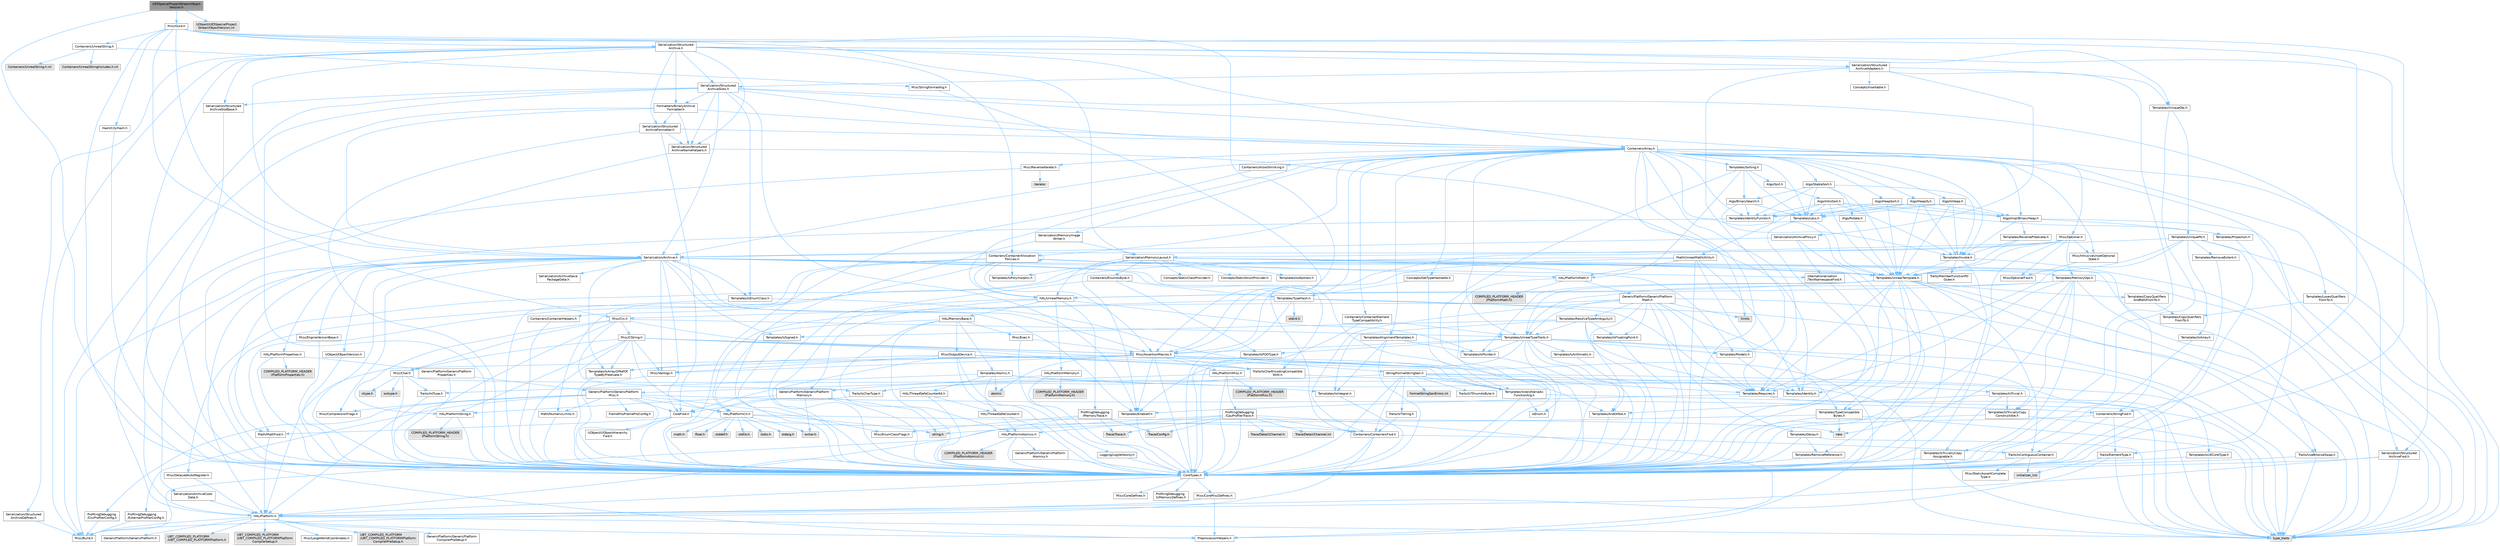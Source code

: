 digraph "UE5SpecialProjectStreamObjectVersion.h"
{
 // INTERACTIVE_SVG=YES
 // LATEX_PDF_SIZE
  bgcolor="transparent";
  edge [fontname=Helvetica,fontsize=10,labelfontname=Helvetica,labelfontsize=10];
  node [fontname=Helvetica,fontsize=10,shape=box,height=0.2,width=0.4];
  Node1 [id="Node000001",label="UE5SpecialProjectStreamObject\lVersion.h",height=0.2,width=0.4,color="gray40", fillcolor="grey60", style="filled", fontcolor="black",tooltip=" "];
  Node1 -> Node2 [id="edge1_Node000001_Node000002",color="steelblue1",style="solid",tooltip=" "];
  Node2 [id="Node000002",label="CoreTypes.h",height=0.2,width=0.4,color="grey40", fillcolor="white", style="filled",URL="$dc/dec/CoreTypes_8h.html",tooltip=" "];
  Node2 -> Node3 [id="edge2_Node000002_Node000003",color="steelblue1",style="solid",tooltip=" "];
  Node3 [id="Node000003",label="HAL/Platform.h",height=0.2,width=0.4,color="grey40", fillcolor="white", style="filled",URL="$d9/dd0/Platform_8h.html",tooltip=" "];
  Node3 -> Node4 [id="edge3_Node000003_Node000004",color="steelblue1",style="solid",tooltip=" "];
  Node4 [id="Node000004",label="Misc/Build.h",height=0.2,width=0.4,color="grey40", fillcolor="white", style="filled",URL="$d3/dbb/Build_8h.html",tooltip=" "];
  Node3 -> Node5 [id="edge4_Node000003_Node000005",color="steelblue1",style="solid",tooltip=" "];
  Node5 [id="Node000005",label="Misc/LargeWorldCoordinates.h",height=0.2,width=0.4,color="grey40", fillcolor="white", style="filled",URL="$d2/dcb/LargeWorldCoordinates_8h.html",tooltip=" "];
  Node3 -> Node6 [id="edge5_Node000003_Node000006",color="steelblue1",style="solid",tooltip=" "];
  Node6 [id="Node000006",label="type_traits",height=0.2,width=0.4,color="grey60", fillcolor="#E0E0E0", style="filled",tooltip=" "];
  Node3 -> Node7 [id="edge6_Node000003_Node000007",color="steelblue1",style="solid",tooltip=" "];
  Node7 [id="Node000007",label="PreprocessorHelpers.h",height=0.2,width=0.4,color="grey40", fillcolor="white", style="filled",URL="$db/ddb/PreprocessorHelpers_8h.html",tooltip=" "];
  Node3 -> Node8 [id="edge7_Node000003_Node000008",color="steelblue1",style="solid",tooltip=" "];
  Node8 [id="Node000008",label="UBT_COMPILED_PLATFORM\l/UBT_COMPILED_PLATFORMPlatform\lCompilerPreSetup.h",height=0.2,width=0.4,color="grey60", fillcolor="#E0E0E0", style="filled",tooltip=" "];
  Node3 -> Node9 [id="edge8_Node000003_Node000009",color="steelblue1",style="solid",tooltip=" "];
  Node9 [id="Node000009",label="GenericPlatform/GenericPlatform\lCompilerPreSetup.h",height=0.2,width=0.4,color="grey40", fillcolor="white", style="filled",URL="$d9/dc8/GenericPlatformCompilerPreSetup_8h.html",tooltip=" "];
  Node3 -> Node10 [id="edge9_Node000003_Node000010",color="steelblue1",style="solid",tooltip=" "];
  Node10 [id="Node000010",label="GenericPlatform/GenericPlatform.h",height=0.2,width=0.4,color="grey40", fillcolor="white", style="filled",URL="$d6/d84/GenericPlatform_8h.html",tooltip=" "];
  Node3 -> Node11 [id="edge10_Node000003_Node000011",color="steelblue1",style="solid",tooltip=" "];
  Node11 [id="Node000011",label="UBT_COMPILED_PLATFORM\l/UBT_COMPILED_PLATFORMPlatform.h",height=0.2,width=0.4,color="grey60", fillcolor="#E0E0E0", style="filled",tooltip=" "];
  Node3 -> Node12 [id="edge11_Node000003_Node000012",color="steelblue1",style="solid",tooltip=" "];
  Node12 [id="Node000012",label="UBT_COMPILED_PLATFORM\l/UBT_COMPILED_PLATFORMPlatform\lCompilerSetup.h",height=0.2,width=0.4,color="grey60", fillcolor="#E0E0E0", style="filled",tooltip=" "];
  Node2 -> Node13 [id="edge12_Node000002_Node000013",color="steelblue1",style="solid",tooltip=" "];
  Node13 [id="Node000013",label="ProfilingDebugging\l/UMemoryDefines.h",height=0.2,width=0.4,color="grey40", fillcolor="white", style="filled",URL="$d2/da2/UMemoryDefines_8h.html",tooltip=" "];
  Node2 -> Node14 [id="edge13_Node000002_Node000014",color="steelblue1",style="solid",tooltip=" "];
  Node14 [id="Node000014",label="Misc/CoreMiscDefines.h",height=0.2,width=0.4,color="grey40", fillcolor="white", style="filled",URL="$da/d38/CoreMiscDefines_8h.html",tooltip=" "];
  Node14 -> Node3 [id="edge14_Node000014_Node000003",color="steelblue1",style="solid",tooltip=" "];
  Node14 -> Node7 [id="edge15_Node000014_Node000007",color="steelblue1",style="solid",tooltip=" "];
  Node2 -> Node15 [id="edge16_Node000002_Node000015",color="steelblue1",style="solid",tooltip=" "];
  Node15 [id="Node000015",label="Misc/CoreDefines.h",height=0.2,width=0.4,color="grey40", fillcolor="white", style="filled",URL="$d3/dd2/CoreDefines_8h.html",tooltip=" "];
  Node1 -> Node16 [id="edge17_Node000001_Node000016",color="steelblue1",style="solid",tooltip=" "];
  Node16 [id="Node000016",label="Misc/Guid.h",height=0.2,width=0.4,color="grey40", fillcolor="white", style="filled",URL="$d6/d2a/Guid_8h.html",tooltip=" "];
  Node16 -> Node17 [id="edge18_Node000016_Node000017",color="steelblue1",style="solid",tooltip=" "];
  Node17 [id="Node000017",label="Containers/StringFwd.h",height=0.2,width=0.4,color="grey40", fillcolor="white", style="filled",URL="$df/d37/StringFwd_8h.html",tooltip=" "];
  Node17 -> Node2 [id="edge19_Node000017_Node000002",color="steelblue1",style="solid",tooltip=" "];
  Node17 -> Node18 [id="edge20_Node000017_Node000018",color="steelblue1",style="solid",tooltip=" "];
  Node18 [id="Node000018",label="Traits/ElementType.h",height=0.2,width=0.4,color="grey40", fillcolor="white", style="filled",URL="$d5/d4f/ElementType_8h.html",tooltip=" "];
  Node18 -> Node3 [id="edge21_Node000018_Node000003",color="steelblue1",style="solid",tooltip=" "];
  Node18 -> Node19 [id="edge22_Node000018_Node000019",color="steelblue1",style="solid",tooltip=" "];
  Node19 [id="Node000019",label="initializer_list",height=0.2,width=0.4,color="grey60", fillcolor="#E0E0E0", style="filled",tooltip=" "];
  Node18 -> Node6 [id="edge23_Node000018_Node000006",color="steelblue1",style="solid",tooltip=" "];
  Node17 -> Node20 [id="edge24_Node000017_Node000020",color="steelblue1",style="solid",tooltip=" "];
  Node20 [id="Node000020",label="Traits/IsContiguousContainer.h",height=0.2,width=0.4,color="grey40", fillcolor="white", style="filled",URL="$d5/d3c/IsContiguousContainer_8h.html",tooltip=" "];
  Node20 -> Node2 [id="edge25_Node000020_Node000002",color="steelblue1",style="solid",tooltip=" "];
  Node20 -> Node21 [id="edge26_Node000020_Node000021",color="steelblue1",style="solid",tooltip=" "];
  Node21 [id="Node000021",label="Misc/StaticAssertComplete\lType.h",height=0.2,width=0.4,color="grey40", fillcolor="white", style="filled",URL="$d5/d4e/StaticAssertCompleteType_8h.html",tooltip=" "];
  Node20 -> Node19 [id="edge27_Node000020_Node000019",color="steelblue1",style="solid",tooltip=" "];
  Node16 -> Node22 [id="edge28_Node000016_Node000022",color="steelblue1",style="solid",tooltip=" "];
  Node22 [id="Node000022",label="Containers/UnrealString.h",height=0.2,width=0.4,color="grey40", fillcolor="white", style="filled",URL="$d5/dba/UnrealString_8h.html",tooltip=" "];
  Node22 -> Node23 [id="edge29_Node000022_Node000023",color="steelblue1",style="solid",tooltip=" "];
  Node23 [id="Node000023",label="Containers/UnrealStringIncludes.h.inl",height=0.2,width=0.4,color="grey60", fillcolor="#E0E0E0", style="filled",tooltip=" "];
  Node22 -> Node24 [id="edge30_Node000022_Node000024",color="steelblue1",style="solid",tooltip=" "];
  Node24 [id="Node000024",label="Containers/UnrealString.h.inl",height=0.2,width=0.4,color="grey60", fillcolor="#E0E0E0", style="filled",tooltip=" "];
  Node22 -> Node25 [id="edge31_Node000022_Node000025",color="steelblue1",style="solid",tooltip=" "];
  Node25 [id="Node000025",label="Misc/StringFormatArg.h",height=0.2,width=0.4,color="grey40", fillcolor="white", style="filled",URL="$d2/d16/StringFormatArg_8h.html",tooltip=" "];
  Node25 -> Node26 [id="edge32_Node000025_Node000026",color="steelblue1",style="solid",tooltip=" "];
  Node26 [id="Node000026",label="Containers/ContainersFwd.h",height=0.2,width=0.4,color="grey40", fillcolor="white", style="filled",URL="$d4/d0a/ContainersFwd_8h.html",tooltip=" "];
  Node26 -> Node3 [id="edge33_Node000026_Node000003",color="steelblue1",style="solid",tooltip=" "];
  Node26 -> Node2 [id="edge34_Node000026_Node000002",color="steelblue1",style="solid",tooltip=" "];
  Node26 -> Node20 [id="edge35_Node000026_Node000020",color="steelblue1",style="solid",tooltip=" "];
  Node16 -> Node2 [id="edge36_Node000016_Node000002",color="steelblue1",style="solid",tooltip=" "];
  Node16 -> Node7 [id="edge37_Node000016_Node000007",color="steelblue1",style="solid",tooltip=" "];
  Node16 -> Node27 [id="edge38_Node000016_Node000027",color="steelblue1",style="solid",tooltip=" "];
  Node27 [id="Node000027",label="Hash/CityHash.h",height=0.2,width=0.4,color="grey40", fillcolor="white", style="filled",URL="$d0/d13/CityHash_8h.html",tooltip=" "];
  Node27 -> Node2 [id="edge39_Node000027_Node000002",color="steelblue1",style="solid",tooltip=" "];
  Node16 -> Node28 [id="edge40_Node000016_Node000028",color="steelblue1",style="solid",tooltip=" "];
  Node28 [id="Node000028",label="Misc/AssertionMacros.h",height=0.2,width=0.4,color="grey40", fillcolor="white", style="filled",URL="$d0/dfa/AssertionMacros_8h.html",tooltip=" "];
  Node28 -> Node2 [id="edge41_Node000028_Node000002",color="steelblue1",style="solid",tooltip=" "];
  Node28 -> Node3 [id="edge42_Node000028_Node000003",color="steelblue1",style="solid",tooltip=" "];
  Node28 -> Node29 [id="edge43_Node000028_Node000029",color="steelblue1",style="solid",tooltip=" "];
  Node29 [id="Node000029",label="HAL/PlatformMisc.h",height=0.2,width=0.4,color="grey40", fillcolor="white", style="filled",URL="$d0/df5/PlatformMisc_8h.html",tooltip=" "];
  Node29 -> Node2 [id="edge44_Node000029_Node000002",color="steelblue1",style="solid",tooltip=" "];
  Node29 -> Node30 [id="edge45_Node000029_Node000030",color="steelblue1",style="solid",tooltip=" "];
  Node30 [id="Node000030",label="GenericPlatform/GenericPlatform\lMisc.h",height=0.2,width=0.4,color="grey40", fillcolor="white", style="filled",URL="$db/d9a/GenericPlatformMisc_8h.html",tooltip=" "];
  Node30 -> Node17 [id="edge46_Node000030_Node000017",color="steelblue1",style="solid",tooltip=" "];
  Node30 -> Node31 [id="edge47_Node000030_Node000031",color="steelblue1",style="solid",tooltip=" "];
  Node31 [id="Node000031",label="CoreFwd.h",height=0.2,width=0.4,color="grey40", fillcolor="white", style="filled",URL="$d1/d1e/CoreFwd_8h.html",tooltip=" "];
  Node31 -> Node2 [id="edge48_Node000031_Node000002",color="steelblue1",style="solid",tooltip=" "];
  Node31 -> Node26 [id="edge49_Node000031_Node000026",color="steelblue1",style="solid",tooltip=" "];
  Node31 -> Node32 [id="edge50_Node000031_Node000032",color="steelblue1",style="solid",tooltip=" "];
  Node32 [id="Node000032",label="Math/MathFwd.h",height=0.2,width=0.4,color="grey40", fillcolor="white", style="filled",URL="$d2/d10/MathFwd_8h.html",tooltip=" "];
  Node32 -> Node3 [id="edge51_Node000032_Node000003",color="steelblue1",style="solid",tooltip=" "];
  Node31 -> Node33 [id="edge52_Node000031_Node000033",color="steelblue1",style="solid",tooltip=" "];
  Node33 [id="Node000033",label="UObject/UObjectHierarchy\lFwd.h",height=0.2,width=0.4,color="grey40", fillcolor="white", style="filled",URL="$d3/d13/UObjectHierarchyFwd_8h.html",tooltip=" "];
  Node30 -> Node2 [id="edge53_Node000030_Node000002",color="steelblue1",style="solid",tooltip=" "];
  Node30 -> Node34 [id="edge54_Node000030_Node000034",color="steelblue1",style="solid",tooltip=" "];
  Node34 [id="Node000034",label="FramePro/FrameProConfig.h",height=0.2,width=0.4,color="grey40", fillcolor="white", style="filled",URL="$d7/d90/FrameProConfig_8h.html",tooltip=" "];
  Node30 -> Node35 [id="edge55_Node000030_Node000035",color="steelblue1",style="solid",tooltip=" "];
  Node35 [id="Node000035",label="HAL/PlatformCrt.h",height=0.2,width=0.4,color="grey40", fillcolor="white", style="filled",URL="$d8/d75/PlatformCrt_8h.html",tooltip=" "];
  Node35 -> Node36 [id="edge56_Node000035_Node000036",color="steelblue1",style="solid",tooltip=" "];
  Node36 [id="Node000036",label="new",height=0.2,width=0.4,color="grey60", fillcolor="#E0E0E0", style="filled",tooltip=" "];
  Node35 -> Node37 [id="edge57_Node000035_Node000037",color="steelblue1",style="solid",tooltip=" "];
  Node37 [id="Node000037",label="wchar.h",height=0.2,width=0.4,color="grey60", fillcolor="#E0E0E0", style="filled",tooltip=" "];
  Node35 -> Node38 [id="edge58_Node000035_Node000038",color="steelblue1",style="solid",tooltip=" "];
  Node38 [id="Node000038",label="stddef.h",height=0.2,width=0.4,color="grey60", fillcolor="#E0E0E0", style="filled",tooltip=" "];
  Node35 -> Node39 [id="edge59_Node000035_Node000039",color="steelblue1",style="solid",tooltip=" "];
  Node39 [id="Node000039",label="stdlib.h",height=0.2,width=0.4,color="grey60", fillcolor="#E0E0E0", style="filled",tooltip=" "];
  Node35 -> Node40 [id="edge60_Node000035_Node000040",color="steelblue1",style="solid",tooltip=" "];
  Node40 [id="Node000040",label="stdio.h",height=0.2,width=0.4,color="grey60", fillcolor="#E0E0E0", style="filled",tooltip=" "];
  Node35 -> Node41 [id="edge61_Node000035_Node000041",color="steelblue1",style="solid",tooltip=" "];
  Node41 [id="Node000041",label="stdarg.h",height=0.2,width=0.4,color="grey60", fillcolor="#E0E0E0", style="filled",tooltip=" "];
  Node35 -> Node42 [id="edge62_Node000035_Node000042",color="steelblue1",style="solid",tooltip=" "];
  Node42 [id="Node000042",label="math.h",height=0.2,width=0.4,color="grey60", fillcolor="#E0E0E0", style="filled",tooltip=" "];
  Node35 -> Node43 [id="edge63_Node000035_Node000043",color="steelblue1",style="solid",tooltip=" "];
  Node43 [id="Node000043",label="float.h",height=0.2,width=0.4,color="grey60", fillcolor="#E0E0E0", style="filled",tooltip=" "];
  Node35 -> Node44 [id="edge64_Node000035_Node000044",color="steelblue1",style="solid",tooltip=" "];
  Node44 [id="Node000044",label="string.h",height=0.2,width=0.4,color="grey60", fillcolor="#E0E0E0", style="filled",tooltip=" "];
  Node30 -> Node45 [id="edge65_Node000030_Node000045",color="steelblue1",style="solid",tooltip=" "];
  Node45 [id="Node000045",label="Math/NumericLimits.h",height=0.2,width=0.4,color="grey40", fillcolor="white", style="filled",URL="$df/d1b/NumericLimits_8h.html",tooltip=" "];
  Node45 -> Node2 [id="edge66_Node000045_Node000002",color="steelblue1",style="solid",tooltip=" "];
  Node30 -> Node46 [id="edge67_Node000030_Node000046",color="steelblue1",style="solid",tooltip=" "];
  Node46 [id="Node000046",label="Misc/CompressionFlags.h",height=0.2,width=0.4,color="grey40", fillcolor="white", style="filled",URL="$d9/d76/CompressionFlags_8h.html",tooltip=" "];
  Node30 -> Node47 [id="edge68_Node000030_Node000047",color="steelblue1",style="solid",tooltip=" "];
  Node47 [id="Node000047",label="Misc/EnumClassFlags.h",height=0.2,width=0.4,color="grey40", fillcolor="white", style="filled",URL="$d8/de7/EnumClassFlags_8h.html",tooltip=" "];
  Node30 -> Node48 [id="edge69_Node000030_Node000048",color="steelblue1",style="solid",tooltip=" "];
  Node48 [id="Node000048",label="ProfilingDebugging\l/CsvProfilerConfig.h",height=0.2,width=0.4,color="grey40", fillcolor="white", style="filled",URL="$d3/d88/CsvProfilerConfig_8h.html",tooltip=" "];
  Node48 -> Node4 [id="edge70_Node000048_Node000004",color="steelblue1",style="solid",tooltip=" "];
  Node30 -> Node49 [id="edge71_Node000030_Node000049",color="steelblue1",style="solid",tooltip=" "];
  Node49 [id="Node000049",label="ProfilingDebugging\l/ExternalProfilerConfig.h",height=0.2,width=0.4,color="grey40", fillcolor="white", style="filled",URL="$d3/dbb/ExternalProfilerConfig_8h.html",tooltip=" "];
  Node49 -> Node4 [id="edge72_Node000049_Node000004",color="steelblue1",style="solid",tooltip=" "];
  Node29 -> Node50 [id="edge73_Node000029_Node000050",color="steelblue1",style="solid",tooltip=" "];
  Node50 [id="Node000050",label="COMPILED_PLATFORM_HEADER\l(PlatformMisc.h)",height=0.2,width=0.4,color="grey60", fillcolor="#E0E0E0", style="filled",tooltip=" "];
  Node29 -> Node51 [id="edge74_Node000029_Node000051",color="steelblue1",style="solid",tooltip=" "];
  Node51 [id="Node000051",label="ProfilingDebugging\l/CpuProfilerTrace.h",height=0.2,width=0.4,color="grey40", fillcolor="white", style="filled",URL="$da/dcb/CpuProfilerTrace_8h.html",tooltip=" "];
  Node51 -> Node2 [id="edge75_Node000051_Node000002",color="steelblue1",style="solid",tooltip=" "];
  Node51 -> Node26 [id="edge76_Node000051_Node000026",color="steelblue1",style="solid",tooltip=" "];
  Node51 -> Node52 [id="edge77_Node000051_Node000052",color="steelblue1",style="solid",tooltip=" "];
  Node52 [id="Node000052",label="HAL/PlatformAtomics.h",height=0.2,width=0.4,color="grey40", fillcolor="white", style="filled",URL="$d3/d36/PlatformAtomics_8h.html",tooltip=" "];
  Node52 -> Node2 [id="edge78_Node000052_Node000002",color="steelblue1",style="solid",tooltip=" "];
  Node52 -> Node53 [id="edge79_Node000052_Node000053",color="steelblue1",style="solid",tooltip=" "];
  Node53 [id="Node000053",label="GenericPlatform/GenericPlatform\lAtomics.h",height=0.2,width=0.4,color="grey40", fillcolor="white", style="filled",URL="$da/d72/GenericPlatformAtomics_8h.html",tooltip=" "];
  Node53 -> Node2 [id="edge80_Node000053_Node000002",color="steelblue1",style="solid",tooltip=" "];
  Node52 -> Node54 [id="edge81_Node000052_Node000054",color="steelblue1",style="solid",tooltip=" "];
  Node54 [id="Node000054",label="COMPILED_PLATFORM_HEADER\l(PlatformAtomics.h)",height=0.2,width=0.4,color="grey60", fillcolor="#E0E0E0", style="filled",tooltip=" "];
  Node51 -> Node7 [id="edge82_Node000051_Node000007",color="steelblue1",style="solid",tooltip=" "];
  Node51 -> Node4 [id="edge83_Node000051_Node000004",color="steelblue1",style="solid",tooltip=" "];
  Node51 -> Node55 [id="edge84_Node000051_Node000055",color="steelblue1",style="solid",tooltip=" "];
  Node55 [id="Node000055",label="Trace/Config.h",height=0.2,width=0.4,color="grey60", fillcolor="#E0E0E0", style="filled",tooltip=" "];
  Node51 -> Node56 [id="edge85_Node000051_Node000056",color="steelblue1",style="solid",tooltip=" "];
  Node56 [id="Node000056",label="Trace/Detail/Channel.h",height=0.2,width=0.4,color="grey60", fillcolor="#E0E0E0", style="filled",tooltip=" "];
  Node51 -> Node57 [id="edge86_Node000051_Node000057",color="steelblue1",style="solid",tooltip=" "];
  Node57 [id="Node000057",label="Trace/Detail/Channel.inl",height=0.2,width=0.4,color="grey60", fillcolor="#E0E0E0", style="filled",tooltip=" "];
  Node51 -> Node58 [id="edge87_Node000051_Node000058",color="steelblue1",style="solid",tooltip=" "];
  Node58 [id="Node000058",label="Trace/Trace.h",height=0.2,width=0.4,color="grey60", fillcolor="#E0E0E0", style="filled",tooltip=" "];
  Node28 -> Node7 [id="edge88_Node000028_Node000007",color="steelblue1",style="solid",tooltip=" "];
  Node28 -> Node59 [id="edge89_Node000028_Node000059",color="steelblue1",style="solid",tooltip=" "];
  Node59 [id="Node000059",label="Templates/EnableIf.h",height=0.2,width=0.4,color="grey40", fillcolor="white", style="filled",URL="$d7/d60/EnableIf_8h.html",tooltip=" "];
  Node59 -> Node2 [id="edge90_Node000059_Node000002",color="steelblue1",style="solid",tooltip=" "];
  Node28 -> Node60 [id="edge91_Node000028_Node000060",color="steelblue1",style="solid",tooltip=" "];
  Node60 [id="Node000060",label="Templates/IsArrayOrRefOf\lTypeByPredicate.h",height=0.2,width=0.4,color="grey40", fillcolor="white", style="filled",URL="$d6/da1/IsArrayOrRefOfTypeByPredicate_8h.html",tooltip=" "];
  Node60 -> Node2 [id="edge92_Node000060_Node000002",color="steelblue1",style="solid",tooltip=" "];
  Node28 -> Node61 [id="edge93_Node000028_Node000061",color="steelblue1",style="solid",tooltip=" "];
  Node61 [id="Node000061",label="Templates/IsValidVariadic\lFunctionArg.h",height=0.2,width=0.4,color="grey40", fillcolor="white", style="filled",URL="$d0/dc8/IsValidVariadicFunctionArg_8h.html",tooltip=" "];
  Node61 -> Node2 [id="edge94_Node000061_Node000002",color="steelblue1",style="solid",tooltip=" "];
  Node61 -> Node62 [id="edge95_Node000061_Node000062",color="steelblue1",style="solid",tooltip=" "];
  Node62 [id="Node000062",label="IsEnum.h",height=0.2,width=0.4,color="grey40", fillcolor="white", style="filled",URL="$d4/de5/IsEnum_8h.html",tooltip=" "];
  Node61 -> Node6 [id="edge96_Node000061_Node000006",color="steelblue1",style="solid",tooltip=" "];
  Node28 -> Node63 [id="edge97_Node000028_Node000063",color="steelblue1",style="solid",tooltip=" "];
  Node63 [id="Node000063",label="Traits/IsCharEncodingCompatible\lWith.h",height=0.2,width=0.4,color="grey40", fillcolor="white", style="filled",URL="$df/dd1/IsCharEncodingCompatibleWith_8h.html",tooltip=" "];
  Node63 -> Node6 [id="edge98_Node000063_Node000006",color="steelblue1",style="solid",tooltip=" "];
  Node63 -> Node64 [id="edge99_Node000063_Node000064",color="steelblue1",style="solid",tooltip=" "];
  Node64 [id="Node000064",label="Traits/IsCharType.h",height=0.2,width=0.4,color="grey40", fillcolor="white", style="filled",URL="$db/d51/IsCharType_8h.html",tooltip=" "];
  Node64 -> Node2 [id="edge100_Node000064_Node000002",color="steelblue1",style="solid",tooltip=" "];
  Node28 -> Node65 [id="edge101_Node000028_Node000065",color="steelblue1",style="solid",tooltip=" "];
  Node65 [id="Node000065",label="Misc/VarArgs.h",height=0.2,width=0.4,color="grey40", fillcolor="white", style="filled",URL="$d5/d6f/VarArgs_8h.html",tooltip=" "];
  Node65 -> Node2 [id="edge102_Node000065_Node000002",color="steelblue1",style="solid",tooltip=" "];
  Node28 -> Node66 [id="edge103_Node000028_Node000066",color="steelblue1",style="solid",tooltip=" "];
  Node66 [id="Node000066",label="String/FormatStringSan.h",height=0.2,width=0.4,color="grey40", fillcolor="white", style="filled",URL="$d3/d8b/FormatStringSan_8h.html",tooltip=" "];
  Node66 -> Node6 [id="edge104_Node000066_Node000006",color="steelblue1",style="solid",tooltip=" "];
  Node66 -> Node2 [id="edge105_Node000066_Node000002",color="steelblue1",style="solid",tooltip=" "];
  Node66 -> Node67 [id="edge106_Node000066_Node000067",color="steelblue1",style="solid",tooltip=" "];
  Node67 [id="Node000067",label="Templates/Requires.h",height=0.2,width=0.4,color="grey40", fillcolor="white", style="filled",URL="$dc/d96/Requires_8h.html",tooltip=" "];
  Node67 -> Node59 [id="edge107_Node000067_Node000059",color="steelblue1",style="solid",tooltip=" "];
  Node67 -> Node6 [id="edge108_Node000067_Node000006",color="steelblue1",style="solid",tooltip=" "];
  Node66 -> Node68 [id="edge109_Node000066_Node000068",color="steelblue1",style="solid",tooltip=" "];
  Node68 [id="Node000068",label="Templates/Identity.h",height=0.2,width=0.4,color="grey40", fillcolor="white", style="filled",URL="$d0/dd5/Identity_8h.html",tooltip=" "];
  Node66 -> Node61 [id="edge110_Node000066_Node000061",color="steelblue1",style="solid",tooltip=" "];
  Node66 -> Node64 [id="edge111_Node000066_Node000064",color="steelblue1",style="solid",tooltip=" "];
  Node66 -> Node69 [id="edge112_Node000066_Node000069",color="steelblue1",style="solid",tooltip=" "];
  Node69 [id="Node000069",label="Traits/IsTEnumAsByte.h",height=0.2,width=0.4,color="grey40", fillcolor="white", style="filled",URL="$d1/de6/IsTEnumAsByte_8h.html",tooltip=" "];
  Node66 -> Node70 [id="edge113_Node000066_Node000070",color="steelblue1",style="solid",tooltip=" "];
  Node70 [id="Node000070",label="Traits/IsTString.h",height=0.2,width=0.4,color="grey40", fillcolor="white", style="filled",URL="$d0/df8/IsTString_8h.html",tooltip=" "];
  Node70 -> Node26 [id="edge114_Node000070_Node000026",color="steelblue1",style="solid",tooltip=" "];
  Node66 -> Node26 [id="edge115_Node000066_Node000026",color="steelblue1",style="solid",tooltip=" "];
  Node66 -> Node71 [id="edge116_Node000066_Node000071",color="steelblue1",style="solid",tooltip=" "];
  Node71 [id="Node000071",label="FormatStringSanErrors.inl",height=0.2,width=0.4,color="grey60", fillcolor="#E0E0E0", style="filled",tooltip=" "];
  Node28 -> Node72 [id="edge117_Node000028_Node000072",color="steelblue1",style="solid",tooltip=" "];
  Node72 [id="Node000072",label="atomic",height=0.2,width=0.4,color="grey60", fillcolor="#E0E0E0", style="filled",tooltip=" "];
  Node16 -> Node73 [id="edge118_Node000016_Node000073",color="steelblue1",style="solid",tooltip=" "];
  Node73 [id="Node000073",label="Misc/Crc.h",height=0.2,width=0.4,color="grey40", fillcolor="white", style="filled",URL="$d4/dd2/Crc_8h.html",tooltip=" "];
  Node73 -> Node2 [id="edge119_Node000073_Node000002",color="steelblue1",style="solid",tooltip=" "];
  Node73 -> Node74 [id="edge120_Node000073_Node000074",color="steelblue1",style="solid",tooltip=" "];
  Node74 [id="Node000074",label="HAL/PlatformString.h",height=0.2,width=0.4,color="grey40", fillcolor="white", style="filled",URL="$db/db5/PlatformString_8h.html",tooltip=" "];
  Node74 -> Node2 [id="edge121_Node000074_Node000002",color="steelblue1",style="solid",tooltip=" "];
  Node74 -> Node75 [id="edge122_Node000074_Node000075",color="steelblue1",style="solid",tooltip=" "];
  Node75 [id="Node000075",label="COMPILED_PLATFORM_HEADER\l(PlatformString.h)",height=0.2,width=0.4,color="grey60", fillcolor="#E0E0E0", style="filled",tooltip=" "];
  Node73 -> Node28 [id="edge123_Node000073_Node000028",color="steelblue1",style="solid",tooltip=" "];
  Node73 -> Node76 [id="edge124_Node000073_Node000076",color="steelblue1",style="solid",tooltip=" "];
  Node76 [id="Node000076",label="Misc/CString.h",height=0.2,width=0.4,color="grey40", fillcolor="white", style="filled",URL="$d2/d49/CString_8h.html",tooltip=" "];
  Node76 -> Node2 [id="edge125_Node000076_Node000002",color="steelblue1",style="solid",tooltip=" "];
  Node76 -> Node35 [id="edge126_Node000076_Node000035",color="steelblue1",style="solid",tooltip=" "];
  Node76 -> Node74 [id="edge127_Node000076_Node000074",color="steelblue1",style="solid",tooltip=" "];
  Node76 -> Node28 [id="edge128_Node000076_Node000028",color="steelblue1",style="solid",tooltip=" "];
  Node76 -> Node77 [id="edge129_Node000076_Node000077",color="steelblue1",style="solid",tooltip=" "];
  Node77 [id="Node000077",label="Misc/Char.h",height=0.2,width=0.4,color="grey40", fillcolor="white", style="filled",URL="$d0/d58/Char_8h.html",tooltip=" "];
  Node77 -> Node2 [id="edge130_Node000077_Node000002",color="steelblue1",style="solid",tooltip=" "];
  Node77 -> Node78 [id="edge131_Node000077_Node000078",color="steelblue1",style="solid",tooltip=" "];
  Node78 [id="Node000078",label="Traits/IntType.h",height=0.2,width=0.4,color="grey40", fillcolor="white", style="filled",URL="$d7/deb/IntType_8h.html",tooltip=" "];
  Node78 -> Node3 [id="edge132_Node000078_Node000003",color="steelblue1",style="solid",tooltip=" "];
  Node77 -> Node79 [id="edge133_Node000077_Node000079",color="steelblue1",style="solid",tooltip=" "];
  Node79 [id="Node000079",label="ctype.h",height=0.2,width=0.4,color="grey60", fillcolor="#E0E0E0", style="filled",tooltip=" "];
  Node77 -> Node80 [id="edge134_Node000077_Node000080",color="steelblue1",style="solid",tooltip=" "];
  Node80 [id="Node000080",label="wctype.h",height=0.2,width=0.4,color="grey60", fillcolor="#E0E0E0", style="filled",tooltip=" "];
  Node77 -> Node6 [id="edge135_Node000077_Node000006",color="steelblue1",style="solid",tooltip=" "];
  Node76 -> Node65 [id="edge136_Node000076_Node000065",color="steelblue1",style="solid",tooltip=" "];
  Node76 -> Node60 [id="edge137_Node000076_Node000060",color="steelblue1",style="solid",tooltip=" "];
  Node76 -> Node61 [id="edge138_Node000076_Node000061",color="steelblue1",style="solid",tooltip=" "];
  Node76 -> Node63 [id="edge139_Node000076_Node000063",color="steelblue1",style="solid",tooltip=" "];
  Node73 -> Node77 [id="edge140_Node000073_Node000077",color="steelblue1",style="solid",tooltip=" "];
  Node73 -> Node81 [id="edge141_Node000073_Node000081",color="steelblue1",style="solid",tooltip=" "];
  Node81 [id="Node000081",label="Templates/UnrealTypeTraits.h",height=0.2,width=0.4,color="grey40", fillcolor="white", style="filled",URL="$d2/d2d/UnrealTypeTraits_8h.html",tooltip=" "];
  Node81 -> Node2 [id="edge142_Node000081_Node000002",color="steelblue1",style="solid",tooltip=" "];
  Node81 -> Node82 [id="edge143_Node000081_Node000082",color="steelblue1",style="solid",tooltip=" "];
  Node82 [id="Node000082",label="Templates/IsPointer.h",height=0.2,width=0.4,color="grey40", fillcolor="white", style="filled",URL="$d7/d05/IsPointer_8h.html",tooltip=" "];
  Node82 -> Node2 [id="edge144_Node000082_Node000002",color="steelblue1",style="solid",tooltip=" "];
  Node81 -> Node28 [id="edge145_Node000081_Node000028",color="steelblue1",style="solid",tooltip=" "];
  Node81 -> Node83 [id="edge146_Node000081_Node000083",color="steelblue1",style="solid",tooltip=" "];
  Node83 [id="Node000083",label="Templates/AndOrNot.h",height=0.2,width=0.4,color="grey40", fillcolor="white", style="filled",URL="$db/d0a/AndOrNot_8h.html",tooltip=" "];
  Node83 -> Node2 [id="edge147_Node000083_Node000002",color="steelblue1",style="solid",tooltip=" "];
  Node81 -> Node59 [id="edge148_Node000081_Node000059",color="steelblue1",style="solid",tooltip=" "];
  Node81 -> Node84 [id="edge149_Node000081_Node000084",color="steelblue1",style="solid",tooltip=" "];
  Node84 [id="Node000084",label="Templates/IsArithmetic.h",height=0.2,width=0.4,color="grey40", fillcolor="white", style="filled",URL="$d2/d5d/IsArithmetic_8h.html",tooltip=" "];
  Node84 -> Node2 [id="edge150_Node000084_Node000002",color="steelblue1",style="solid",tooltip=" "];
  Node81 -> Node62 [id="edge151_Node000081_Node000062",color="steelblue1",style="solid",tooltip=" "];
  Node81 -> Node85 [id="edge152_Node000081_Node000085",color="steelblue1",style="solid",tooltip=" "];
  Node85 [id="Node000085",label="Templates/Models.h",height=0.2,width=0.4,color="grey40", fillcolor="white", style="filled",URL="$d3/d0c/Models_8h.html",tooltip=" "];
  Node85 -> Node68 [id="edge153_Node000085_Node000068",color="steelblue1",style="solid",tooltip=" "];
  Node81 -> Node86 [id="edge154_Node000081_Node000086",color="steelblue1",style="solid",tooltip=" "];
  Node86 [id="Node000086",label="Templates/IsPODType.h",height=0.2,width=0.4,color="grey40", fillcolor="white", style="filled",URL="$d7/db1/IsPODType_8h.html",tooltip=" "];
  Node86 -> Node2 [id="edge155_Node000086_Node000002",color="steelblue1",style="solid",tooltip=" "];
  Node81 -> Node87 [id="edge156_Node000081_Node000087",color="steelblue1",style="solid",tooltip=" "];
  Node87 [id="Node000087",label="Templates/IsUECoreType.h",height=0.2,width=0.4,color="grey40", fillcolor="white", style="filled",URL="$d1/db8/IsUECoreType_8h.html",tooltip=" "];
  Node87 -> Node2 [id="edge157_Node000087_Node000002",color="steelblue1",style="solid",tooltip=" "];
  Node87 -> Node6 [id="edge158_Node000087_Node000006",color="steelblue1",style="solid",tooltip=" "];
  Node81 -> Node88 [id="edge159_Node000081_Node000088",color="steelblue1",style="solid",tooltip=" "];
  Node88 [id="Node000088",label="Templates/IsTriviallyCopy\lConstructible.h",height=0.2,width=0.4,color="grey40", fillcolor="white", style="filled",URL="$d3/d78/IsTriviallyCopyConstructible_8h.html",tooltip=" "];
  Node88 -> Node2 [id="edge160_Node000088_Node000002",color="steelblue1",style="solid",tooltip=" "];
  Node88 -> Node6 [id="edge161_Node000088_Node000006",color="steelblue1",style="solid",tooltip=" "];
  Node73 -> Node64 [id="edge162_Node000073_Node000064",color="steelblue1",style="solid",tooltip=" "];
  Node16 -> Node89 [id="edge163_Node000016_Node000089",color="steelblue1",style="solid",tooltip=" "];
  Node89 [id="Node000089",label="Serialization/Archive.h",height=0.2,width=0.4,color="grey40", fillcolor="white", style="filled",URL="$d7/d3b/Archive_8h.html",tooltip=" "];
  Node89 -> Node31 [id="edge164_Node000089_Node000031",color="steelblue1",style="solid",tooltip=" "];
  Node89 -> Node2 [id="edge165_Node000089_Node000002",color="steelblue1",style="solid",tooltip=" "];
  Node89 -> Node90 [id="edge166_Node000089_Node000090",color="steelblue1",style="solid",tooltip=" "];
  Node90 [id="Node000090",label="HAL/PlatformProperties.h",height=0.2,width=0.4,color="grey40", fillcolor="white", style="filled",URL="$d9/db0/PlatformProperties_8h.html",tooltip=" "];
  Node90 -> Node2 [id="edge167_Node000090_Node000002",color="steelblue1",style="solid",tooltip=" "];
  Node90 -> Node91 [id="edge168_Node000090_Node000091",color="steelblue1",style="solid",tooltip=" "];
  Node91 [id="Node000091",label="GenericPlatform/GenericPlatform\lProperties.h",height=0.2,width=0.4,color="grey40", fillcolor="white", style="filled",URL="$d2/dcd/GenericPlatformProperties_8h.html",tooltip=" "];
  Node91 -> Node2 [id="edge169_Node000091_Node000002",color="steelblue1",style="solid",tooltip=" "];
  Node91 -> Node30 [id="edge170_Node000091_Node000030",color="steelblue1",style="solid",tooltip=" "];
  Node90 -> Node92 [id="edge171_Node000090_Node000092",color="steelblue1",style="solid",tooltip=" "];
  Node92 [id="Node000092",label="COMPILED_PLATFORM_HEADER\l(PlatformProperties.h)",height=0.2,width=0.4,color="grey60", fillcolor="#E0E0E0", style="filled",tooltip=" "];
  Node89 -> Node93 [id="edge172_Node000089_Node000093",color="steelblue1",style="solid",tooltip=" "];
  Node93 [id="Node000093",label="Internationalization\l/TextNamespaceFwd.h",height=0.2,width=0.4,color="grey40", fillcolor="white", style="filled",URL="$d8/d97/TextNamespaceFwd_8h.html",tooltip=" "];
  Node93 -> Node2 [id="edge173_Node000093_Node000002",color="steelblue1",style="solid",tooltip=" "];
  Node89 -> Node32 [id="edge174_Node000089_Node000032",color="steelblue1",style="solid",tooltip=" "];
  Node89 -> Node28 [id="edge175_Node000089_Node000028",color="steelblue1",style="solid",tooltip=" "];
  Node89 -> Node4 [id="edge176_Node000089_Node000004",color="steelblue1",style="solid",tooltip=" "];
  Node89 -> Node46 [id="edge177_Node000089_Node000046",color="steelblue1",style="solid",tooltip=" "];
  Node89 -> Node94 [id="edge178_Node000089_Node000094",color="steelblue1",style="solid",tooltip=" "];
  Node94 [id="Node000094",label="Misc/EngineVersionBase.h",height=0.2,width=0.4,color="grey40", fillcolor="white", style="filled",URL="$d5/d2b/EngineVersionBase_8h.html",tooltip=" "];
  Node94 -> Node2 [id="edge179_Node000094_Node000002",color="steelblue1",style="solid",tooltip=" "];
  Node89 -> Node65 [id="edge180_Node000089_Node000065",color="steelblue1",style="solid",tooltip=" "];
  Node89 -> Node95 [id="edge181_Node000089_Node000095",color="steelblue1",style="solid",tooltip=" "];
  Node95 [id="Node000095",label="Serialization/ArchiveCook\lData.h",height=0.2,width=0.4,color="grey40", fillcolor="white", style="filled",URL="$dc/db6/ArchiveCookData_8h.html",tooltip=" "];
  Node95 -> Node3 [id="edge182_Node000095_Node000003",color="steelblue1",style="solid",tooltip=" "];
  Node89 -> Node96 [id="edge183_Node000089_Node000096",color="steelblue1",style="solid",tooltip=" "];
  Node96 [id="Node000096",label="Serialization/ArchiveSave\lPackageData.h",height=0.2,width=0.4,color="grey40", fillcolor="white", style="filled",URL="$d1/d37/ArchiveSavePackageData_8h.html",tooltip=" "];
  Node89 -> Node59 [id="edge184_Node000089_Node000059",color="steelblue1",style="solid",tooltip=" "];
  Node89 -> Node60 [id="edge185_Node000089_Node000060",color="steelblue1",style="solid",tooltip=" "];
  Node89 -> Node97 [id="edge186_Node000089_Node000097",color="steelblue1",style="solid",tooltip=" "];
  Node97 [id="Node000097",label="Templates/IsEnumClass.h",height=0.2,width=0.4,color="grey40", fillcolor="white", style="filled",URL="$d7/d15/IsEnumClass_8h.html",tooltip=" "];
  Node97 -> Node2 [id="edge187_Node000097_Node000002",color="steelblue1",style="solid",tooltip=" "];
  Node97 -> Node83 [id="edge188_Node000097_Node000083",color="steelblue1",style="solid",tooltip=" "];
  Node89 -> Node98 [id="edge189_Node000089_Node000098",color="steelblue1",style="solid",tooltip=" "];
  Node98 [id="Node000098",label="Templates/IsSigned.h",height=0.2,width=0.4,color="grey40", fillcolor="white", style="filled",URL="$d8/dd8/IsSigned_8h.html",tooltip=" "];
  Node98 -> Node2 [id="edge190_Node000098_Node000002",color="steelblue1",style="solid",tooltip=" "];
  Node89 -> Node61 [id="edge191_Node000089_Node000061",color="steelblue1",style="solid",tooltip=" "];
  Node89 -> Node99 [id="edge192_Node000089_Node000099",color="steelblue1",style="solid",tooltip=" "];
  Node99 [id="Node000099",label="Templates/UnrealTemplate.h",height=0.2,width=0.4,color="grey40", fillcolor="white", style="filled",URL="$d4/d24/UnrealTemplate_8h.html",tooltip=" "];
  Node99 -> Node2 [id="edge193_Node000099_Node000002",color="steelblue1",style="solid",tooltip=" "];
  Node99 -> Node82 [id="edge194_Node000099_Node000082",color="steelblue1",style="solid",tooltip=" "];
  Node99 -> Node100 [id="edge195_Node000099_Node000100",color="steelblue1",style="solid",tooltip=" "];
  Node100 [id="Node000100",label="HAL/UnrealMemory.h",height=0.2,width=0.4,color="grey40", fillcolor="white", style="filled",URL="$d9/d96/UnrealMemory_8h.html",tooltip=" "];
  Node100 -> Node2 [id="edge196_Node000100_Node000002",color="steelblue1",style="solid",tooltip=" "];
  Node100 -> Node101 [id="edge197_Node000100_Node000101",color="steelblue1",style="solid",tooltip=" "];
  Node101 [id="Node000101",label="GenericPlatform/GenericPlatform\lMemory.h",height=0.2,width=0.4,color="grey40", fillcolor="white", style="filled",URL="$dd/d22/GenericPlatformMemory_8h.html",tooltip=" "];
  Node101 -> Node31 [id="edge198_Node000101_Node000031",color="steelblue1",style="solid",tooltip=" "];
  Node101 -> Node2 [id="edge199_Node000101_Node000002",color="steelblue1",style="solid",tooltip=" "];
  Node101 -> Node74 [id="edge200_Node000101_Node000074",color="steelblue1",style="solid",tooltip=" "];
  Node101 -> Node44 [id="edge201_Node000101_Node000044",color="steelblue1",style="solid",tooltip=" "];
  Node101 -> Node37 [id="edge202_Node000101_Node000037",color="steelblue1",style="solid",tooltip=" "];
  Node100 -> Node102 [id="edge203_Node000100_Node000102",color="steelblue1",style="solid",tooltip=" "];
  Node102 [id="Node000102",label="HAL/MemoryBase.h",height=0.2,width=0.4,color="grey40", fillcolor="white", style="filled",URL="$d6/d9f/MemoryBase_8h.html",tooltip=" "];
  Node102 -> Node2 [id="edge204_Node000102_Node000002",color="steelblue1",style="solid",tooltip=" "];
  Node102 -> Node52 [id="edge205_Node000102_Node000052",color="steelblue1",style="solid",tooltip=" "];
  Node102 -> Node35 [id="edge206_Node000102_Node000035",color="steelblue1",style="solid",tooltip=" "];
  Node102 -> Node103 [id="edge207_Node000102_Node000103",color="steelblue1",style="solid",tooltip=" "];
  Node103 [id="Node000103",label="Misc/Exec.h",height=0.2,width=0.4,color="grey40", fillcolor="white", style="filled",URL="$de/ddb/Exec_8h.html",tooltip=" "];
  Node103 -> Node2 [id="edge208_Node000103_Node000002",color="steelblue1",style="solid",tooltip=" "];
  Node103 -> Node28 [id="edge209_Node000103_Node000028",color="steelblue1",style="solid",tooltip=" "];
  Node102 -> Node104 [id="edge210_Node000102_Node000104",color="steelblue1",style="solid",tooltip=" "];
  Node104 [id="Node000104",label="Misc/OutputDevice.h",height=0.2,width=0.4,color="grey40", fillcolor="white", style="filled",URL="$d7/d32/OutputDevice_8h.html",tooltip=" "];
  Node104 -> Node31 [id="edge211_Node000104_Node000031",color="steelblue1",style="solid",tooltip=" "];
  Node104 -> Node2 [id="edge212_Node000104_Node000002",color="steelblue1",style="solid",tooltip=" "];
  Node104 -> Node105 [id="edge213_Node000104_Node000105",color="steelblue1",style="solid",tooltip=" "];
  Node105 [id="Node000105",label="Logging/LogVerbosity.h",height=0.2,width=0.4,color="grey40", fillcolor="white", style="filled",URL="$d2/d8f/LogVerbosity_8h.html",tooltip=" "];
  Node105 -> Node2 [id="edge214_Node000105_Node000002",color="steelblue1",style="solid",tooltip=" "];
  Node104 -> Node65 [id="edge215_Node000104_Node000065",color="steelblue1",style="solid",tooltip=" "];
  Node104 -> Node60 [id="edge216_Node000104_Node000060",color="steelblue1",style="solid",tooltip=" "];
  Node104 -> Node61 [id="edge217_Node000104_Node000061",color="steelblue1",style="solid",tooltip=" "];
  Node104 -> Node63 [id="edge218_Node000104_Node000063",color="steelblue1",style="solid",tooltip=" "];
  Node102 -> Node106 [id="edge219_Node000102_Node000106",color="steelblue1",style="solid",tooltip=" "];
  Node106 [id="Node000106",label="Templates/Atomic.h",height=0.2,width=0.4,color="grey40", fillcolor="white", style="filled",URL="$d3/d91/Atomic_8h.html",tooltip=" "];
  Node106 -> Node107 [id="edge220_Node000106_Node000107",color="steelblue1",style="solid",tooltip=" "];
  Node107 [id="Node000107",label="HAL/ThreadSafeCounter.h",height=0.2,width=0.4,color="grey40", fillcolor="white", style="filled",URL="$dc/dc9/ThreadSafeCounter_8h.html",tooltip=" "];
  Node107 -> Node2 [id="edge221_Node000107_Node000002",color="steelblue1",style="solid",tooltip=" "];
  Node107 -> Node52 [id="edge222_Node000107_Node000052",color="steelblue1",style="solid",tooltip=" "];
  Node106 -> Node108 [id="edge223_Node000106_Node000108",color="steelblue1",style="solid",tooltip=" "];
  Node108 [id="Node000108",label="HAL/ThreadSafeCounter64.h",height=0.2,width=0.4,color="grey40", fillcolor="white", style="filled",URL="$d0/d12/ThreadSafeCounter64_8h.html",tooltip=" "];
  Node108 -> Node2 [id="edge224_Node000108_Node000002",color="steelblue1",style="solid",tooltip=" "];
  Node108 -> Node107 [id="edge225_Node000108_Node000107",color="steelblue1",style="solid",tooltip=" "];
  Node106 -> Node109 [id="edge226_Node000106_Node000109",color="steelblue1",style="solid",tooltip=" "];
  Node109 [id="Node000109",label="Templates/IsIntegral.h",height=0.2,width=0.4,color="grey40", fillcolor="white", style="filled",URL="$da/d64/IsIntegral_8h.html",tooltip=" "];
  Node109 -> Node2 [id="edge227_Node000109_Node000002",color="steelblue1",style="solid",tooltip=" "];
  Node106 -> Node110 [id="edge228_Node000106_Node000110",color="steelblue1",style="solid",tooltip=" "];
  Node110 [id="Node000110",label="Templates/IsTrivial.h",height=0.2,width=0.4,color="grey40", fillcolor="white", style="filled",URL="$da/d4c/IsTrivial_8h.html",tooltip=" "];
  Node110 -> Node83 [id="edge229_Node000110_Node000083",color="steelblue1",style="solid",tooltip=" "];
  Node110 -> Node88 [id="edge230_Node000110_Node000088",color="steelblue1",style="solid",tooltip=" "];
  Node110 -> Node111 [id="edge231_Node000110_Node000111",color="steelblue1",style="solid",tooltip=" "];
  Node111 [id="Node000111",label="Templates/IsTriviallyCopy\lAssignable.h",height=0.2,width=0.4,color="grey40", fillcolor="white", style="filled",URL="$d2/df2/IsTriviallyCopyAssignable_8h.html",tooltip=" "];
  Node111 -> Node2 [id="edge232_Node000111_Node000002",color="steelblue1",style="solid",tooltip=" "];
  Node111 -> Node6 [id="edge233_Node000111_Node000006",color="steelblue1",style="solid",tooltip=" "];
  Node110 -> Node6 [id="edge234_Node000110_Node000006",color="steelblue1",style="solid",tooltip=" "];
  Node106 -> Node78 [id="edge235_Node000106_Node000078",color="steelblue1",style="solid",tooltip=" "];
  Node106 -> Node72 [id="edge236_Node000106_Node000072",color="steelblue1",style="solid",tooltip=" "];
  Node100 -> Node112 [id="edge237_Node000100_Node000112",color="steelblue1",style="solid",tooltip=" "];
  Node112 [id="Node000112",label="HAL/PlatformMemory.h",height=0.2,width=0.4,color="grey40", fillcolor="white", style="filled",URL="$de/d68/PlatformMemory_8h.html",tooltip=" "];
  Node112 -> Node2 [id="edge238_Node000112_Node000002",color="steelblue1",style="solid",tooltip=" "];
  Node112 -> Node101 [id="edge239_Node000112_Node000101",color="steelblue1",style="solid",tooltip=" "];
  Node112 -> Node113 [id="edge240_Node000112_Node000113",color="steelblue1",style="solid",tooltip=" "];
  Node113 [id="Node000113",label="COMPILED_PLATFORM_HEADER\l(PlatformMemory.h)",height=0.2,width=0.4,color="grey60", fillcolor="#E0E0E0", style="filled",tooltip=" "];
  Node100 -> Node114 [id="edge241_Node000100_Node000114",color="steelblue1",style="solid",tooltip=" "];
  Node114 [id="Node000114",label="ProfilingDebugging\l/MemoryTrace.h",height=0.2,width=0.4,color="grey40", fillcolor="white", style="filled",URL="$da/dd7/MemoryTrace_8h.html",tooltip=" "];
  Node114 -> Node3 [id="edge242_Node000114_Node000003",color="steelblue1",style="solid",tooltip=" "];
  Node114 -> Node47 [id="edge243_Node000114_Node000047",color="steelblue1",style="solid",tooltip=" "];
  Node114 -> Node55 [id="edge244_Node000114_Node000055",color="steelblue1",style="solid",tooltip=" "];
  Node114 -> Node58 [id="edge245_Node000114_Node000058",color="steelblue1",style="solid",tooltip=" "];
  Node100 -> Node82 [id="edge246_Node000100_Node000082",color="steelblue1",style="solid",tooltip=" "];
  Node99 -> Node115 [id="edge247_Node000099_Node000115",color="steelblue1",style="solid",tooltip=" "];
  Node115 [id="Node000115",label="Templates/CopyQualifiers\lAndRefsFromTo.h",height=0.2,width=0.4,color="grey40", fillcolor="white", style="filled",URL="$d3/db3/CopyQualifiersAndRefsFromTo_8h.html",tooltip=" "];
  Node115 -> Node116 [id="edge248_Node000115_Node000116",color="steelblue1",style="solid",tooltip=" "];
  Node116 [id="Node000116",label="Templates/CopyQualifiers\lFromTo.h",height=0.2,width=0.4,color="grey40", fillcolor="white", style="filled",URL="$d5/db4/CopyQualifiersFromTo_8h.html",tooltip=" "];
  Node99 -> Node81 [id="edge249_Node000099_Node000081",color="steelblue1",style="solid",tooltip=" "];
  Node99 -> Node117 [id="edge250_Node000099_Node000117",color="steelblue1",style="solid",tooltip=" "];
  Node117 [id="Node000117",label="Templates/RemoveReference.h",height=0.2,width=0.4,color="grey40", fillcolor="white", style="filled",URL="$da/dbe/RemoveReference_8h.html",tooltip=" "];
  Node117 -> Node2 [id="edge251_Node000117_Node000002",color="steelblue1",style="solid",tooltip=" "];
  Node99 -> Node67 [id="edge252_Node000099_Node000067",color="steelblue1",style="solid",tooltip=" "];
  Node99 -> Node118 [id="edge253_Node000099_Node000118",color="steelblue1",style="solid",tooltip=" "];
  Node118 [id="Node000118",label="Templates/TypeCompatible\lBytes.h",height=0.2,width=0.4,color="grey40", fillcolor="white", style="filled",URL="$df/d0a/TypeCompatibleBytes_8h.html",tooltip=" "];
  Node118 -> Node2 [id="edge254_Node000118_Node000002",color="steelblue1",style="solid",tooltip=" "];
  Node118 -> Node44 [id="edge255_Node000118_Node000044",color="steelblue1",style="solid",tooltip=" "];
  Node118 -> Node36 [id="edge256_Node000118_Node000036",color="steelblue1",style="solid",tooltip=" "];
  Node118 -> Node6 [id="edge257_Node000118_Node000006",color="steelblue1",style="solid",tooltip=" "];
  Node99 -> Node68 [id="edge258_Node000099_Node000068",color="steelblue1",style="solid",tooltip=" "];
  Node99 -> Node20 [id="edge259_Node000099_Node000020",color="steelblue1",style="solid",tooltip=" "];
  Node99 -> Node119 [id="edge260_Node000099_Node000119",color="steelblue1",style="solid",tooltip=" "];
  Node119 [id="Node000119",label="Traits/UseBitwiseSwap.h",height=0.2,width=0.4,color="grey40", fillcolor="white", style="filled",URL="$db/df3/UseBitwiseSwap_8h.html",tooltip=" "];
  Node119 -> Node2 [id="edge261_Node000119_Node000002",color="steelblue1",style="solid",tooltip=" "];
  Node119 -> Node6 [id="edge262_Node000119_Node000006",color="steelblue1",style="solid",tooltip=" "];
  Node99 -> Node6 [id="edge263_Node000099_Node000006",color="steelblue1",style="solid",tooltip=" "];
  Node89 -> Node63 [id="edge264_Node000089_Node000063",color="steelblue1",style="solid",tooltip=" "];
  Node89 -> Node120 [id="edge265_Node000089_Node000120",color="steelblue1",style="solid",tooltip=" "];
  Node120 [id="Node000120",label="UObject/ObjectVersion.h",height=0.2,width=0.4,color="grey40", fillcolor="white", style="filled",URL="$da/d63/ObjectVersion_8h.html",tooltip=" "];
  Node120 -> Node2 [id="edge266_Node000120_Node000002",color="steelblue1",style="solid",tooltip=" "];
  Node16 -> Node121 [id="edge267_Node000016_Node000121",color="steelblue1",style="solid",tooltip=" "];
  Node121 [id="Node000121",label="Serialization/MemoryLayout.h",height=0.2,width=0.4,color="grey40", fillcolor="white", style="filled",URL="$d7/d66/MemoryLayout_8h.html",tooltip=" "];
  Node121 -> Node122 [id="edge268_Node000121_Node000122",color="steelblue1",style="solid",tooltip=" "];
  Node122 [id="Node000122",label="Concepts/StaticClassProvider.h",height=0.2,width=0.4,color="grey40", fillcolor="white", style="filled",URL="$dd/d83/StaticClassProvider_8h.html",tooltip=" "];
  Node121 -> Node123 [id="edge269_Node000121_Node000123",color="steelblue1",style="solid",tooltip=" "];
  Node123 [id="Node000123",label="Concepts/StaticStructProvider.h",height=0.2,width=0.4,color="grey40", fillcolor="white", style="filled",URL="$d5/d77/StaticStructProvider_8h.html",tooltip=" "];
  Node121 -> Node124 [id="edge270_Node000121_Node000124",color="steelblue1",style="solid",tooltip=" "];
  Node124 [id="Node000124",label="Containers/EnumAsByte.h",height=0.2,width=0.4,color="grey40", fillcolor="white", style="filled",URL="$d6/d9a/EnumAsByte_8h.html",tooltip=" "];
  Node124 -> Node2 [id="edge271_Node000124_Node000002",color="steelblue1",style="solid",tooltip=" "];
  Node124 -> Node86 [id="edge272_Node000124_Node000086",color="steelblue1",style="solid",tooltip=" "];
  Node124 -> Node125 [id="edge273_Node000124_Node000125",color="steelblue1",style="solid",tooltip=" "];
  Node125 [id="Node000125",label="Templates/TypeHash.h",height=0.2,width=0.4,color="grey40", fillcolor="white", style="filled",URL="$d1/d62/TypeHash_8h.html",tooltip=" "];
  Node125 -> Node2 [id="edge274_Node000125_Node000002",color="steelblue1",style="solid",tooltip=" "];
  Node125 -> Node67 [id="edge275_Node000125_Node000067",color="steelblue1",style="solid",tooltip=" "];
  Node125 -> Node73 [id="edge276_Node000125_Node000073",color="steelblue1",style="solid",tooltip=" "];
  Node125 -> Node126 [id="edge277_Node000125_Node000126",color="steelblue1",style="solid",tooltip=" "];
  Node126 [id="Node000126",label="stdint.h",height=0.2,width=0.4,color="grey60", fillcolor="#E0E0E0", style="filled",tooltip=" "];
  Node125 -> Node6 [id="edge278_Node000125_Node000006",color="steelblue1",style="solid",tooltip=" "];
  Node121 -> Node17 [id="edge279_Node000121_Node000017",color="steelblue1",style="solid",tooltip=" "];
  Node121 -> Node100 [id="edge280_Node000121_Node000100",color="steelblue1",style="solid",tooltip=" "];
  Node121 -> Node127 [id="edge281_Node000121_Node000127",color="steelblue1",style="solid",tooltip=" "];
  Node127 [id="Node000127",label="Misc/DelayedAutoRegister.h",height=0.2,width=0.4,color="grey40", fillcolor="white", style="filled",URL="$d1/dda/DelayedAutoRegister_8h.html",tooltip=" "];
  Node127 -> Node3 [id="edge282_Node000127_Node000003",color="steelblue1",style="solid",tooltip=" "];
  Node121 -> Node59 [id="edge283_Node000121_Node000059",color="steelblue1",style="solid",tooltip=" "];
  Node121 -> Node128 [id="edge284_Node000121_Node000128",color="steelblue1",style="solid",tooltip=" "];
  Node128 [id="Node000128",label="Templates/IsAbstract.h",height=0.2,width=0.4,color="grey40", fillcolor="white", style="filled",URL="$d8/db7/IsAbstract_8h.html",tooltip=" "];
  Node121 -> Node129 [id="edge285_Node000121_Node000129",color="steelblue1",style="solid",tooltip=" "];
  Node129 [id="Node000129",label="Templates/IsPolymorphic.h",height=0.2,width=0.4,color="grey40", fillcolor="white", style="filled",URL="$dc/d20/IsPolymorphic_8h.html",tooltip=" "];
  Node121 -> Node85 [id="edge286_Node000121_Node000085",color="steelblue1",style="solid",tooltip=" "];
  Node121 -> Node99 [id="edge287_Node000121_Node000099",color="steelblue1",style="solid",tooltip=" "];
  Node16 -> Node130 [id="edge288_Node000016_Node000130",color="steelblue1",style="solid",tooltip=" "];
  Node130 [id="Node000130",label="Serialization/Structured\lArchive.h",height=0.2,width=0.4,color="grey40", fillcolor="white", style="filled",URL="$d9/d1e/StructuredArchive_8h.html",tooltip=" "];
  Node130 -> Node131 [id="edge289_Node000130_Node000131",color="steelblue1",style="solid",tooltip=" "];
  Node131 [id="Node000131",label="Containers/Array.h",height=0.2,width=0.4,color="grey40", fillcolor="white", style="filled",URL="$df/dd0/Array_8h.html",tooltip=" "];
  Node131 -> Node2 [id="edge290_Node000131_Node000002",color="steelblue1",style="solid",tooltip=" "];
  Node131 -> Node28 [id="edge291_Node000131_Node000028",color="steelblue1",style="solid",tooltip=" "];
  Node131 -> Node132 [id="edge292_Node000131_Node000132",color="steelblue1",style="solid",tooltip=" "];
  Node132 [id="Node000132",label="Misc/IntrusiveUnsetOptional\lState.h",height=0.2,width=0.4,color="grey40", fillcolor="white", style="filled",URL="$d2/d0a/IntrusiveUnsetOptionalState_8h.html",tooltip=" "];
  Node132 -> Node133 [id="edge293_Node000132_Node000133",color="steelblue1",style="solid",tooltip=" "];
  Node133 [id="Node000133",label="Misc/OptionalFwd.h",height=0.2,width=0.4,color="grey40", fillcolor="white", style="filled",URL="$dc/d50/OptionalFwd_8h.html",tooltip=" "];
  Node131 -> Node134 [id="edge294_Node000131_Node000134",color="steelblue1",style="solid",tooltip=" "];
  Node134 [id="Node000134",label="Misc/ReverseIterate.h",height=0.2,width=0.4,color="grey40", fillcolor="white", style="filled",URL="$db/de3/ReverseIterate_8h.html",tooltip=" "];
  Node134 -> Node3 [id="edge295_Node000134_Node000003",color="steelblue1",style="solid",tooltip=" "];
  Node134 -> Node135 [id="edge296_Node000134_Node000135",color="steelblue1",style="solid",tooltip=" "];
  Node135 [id="Node000135",label="iterator",height=0.2,width=0.4,color="grey60", fillcolor="#E0E0E0", style="filled",tooltip=" "];
  Node131 -> Node100 [id="edge297_Node000131_Node000100",color="steelblue1",style="solid",tooltip=" "];
  Node131 -> Node81 [id="edge298_Node000131_Node000081",color="steelblue1",style="solid",tooltip=" "];
  Node131 -> Node99 [id="edge299_Node000131_Node000099",color="steelblue1",style="solid",tooltip=" "];
  Node131 -> Node136 [id="edge300_Node000131_Node000136",color="steelblue1",style="solid",tooltip=" "];
  Node136 [id="Node000136",label="Containers/AllowShrinking.h",height=0.2,width=0.4,color="grey40", fillcolor="white", style="filled",URL="$d7/d1a/AllowShrinking_8h.html",tooltip=" "];
  Node136 -> Node2 [id="edge301_Node000136_Node000002",color="steelblue1",style="solid",tooltip=" "];
  Node131 -> Node137 [id="edge302_Node000131_Node000137",color="steelblue1",style="solid",tooltip=" "];
  Node137 [id="Node000137",label="Containers/ContainerAllocation\lPolicies.h",height=0.2,width=0.4,color="grey40", fillcolor="white", style="filled",URL="$d7/dff/ContainerAllocationPolicies_8h.html",tooltip=" "];
  Node137 -> Node2 [id="edge303_Node000137_Node000002",color="steelblue1",style="solid",tooltip=" "];
  Node137 -> Node138 [id="edge304_Node000137_Node000138",color="steelblue1",style="solid",tooltip=" "];
  Node138 [id="Node000138",label="Containers/ContainerHelpers.h",height=0.2,width=0.4,color="grey40", fillcolor="white", style="filled",URL="$d7/d33/ContainerHelpers_8h.html",tooltip=" "];
  Node138 -> Node2 [id="edge305_Node000138_Node000002",color="steelblue1",style="solid",tooltip=" "];
  Node137 -> Node137 [id="edge306_Node000137_Node000137",color="steelblue1",style="solid",tooltip=" "];
  Node137 -> Node139 [id="edge307_Node000137_Node000139",color="steelblue1",style="solid",tooltip=" "];
  Node139 [id="Node000139",label="HAL/PlatformMath.h",height=0.2,width=0.4,color="grey40", fillcolor="white", style="filled",URL="$dc/d53/PlatformMath_8h.html",tooltip=" "];
  Node139 -> Node2 [id="edge308_Node000139_Node000002",color="steelblue1",style="solid",tooltip=" "];
  Node139 -> Node140 [id="edge309_Node000139_Node000140",color="steelblue1",style="solid",tooltip=" "];
  Node140 [id="Node000140",label="GenericPlatform/GenericPlatform\lMath.h",height=0.2,width=0.4,color="grey40", fillcolor="white", style="filled",URL="$d5/d79/GenericPlatformMath_8h.html",tooltip=" "];
  Node140 -> Node2 [id="edge310_Node000140_Node000002",color="steelblue1",style="solid",tooltip=" "];
  Node140 -> Node26 [id="edge311_Node000140_Node000026",color="steelblue1",style="solid",tooltip=" "];
  Node140 -> Node35 [id="edge312_Node000140_Node000035",color="steelblue1",style="solid",tooltip=" "];
  Node140 -> Node83 [id="edge313_Node000140_Node000083",color="steelblue1",style="solid",tooltip=" "];
  Node140 -> Node141 [id="edge314_Node000140_Node000141",color="steelblue1",style="solid",tooltip=" "];
  Node141 [id="Node000141",label="Templates/Decay.h",height=0.2,width=0.4,color="grey40", fillcolor="white", style="filled",URL="$dd/d0f/Decay_8h.html",tooltip=" "];
  Node141 -> Node2 [id="edge315_Node000141_Node000002",color="steelblue1",style="solid",tooltip=" "];
  Node141 -> Node117 [id="edge316_Node000141_Node000117",color="steelblue1",style="solid",tooltip=" "];
  Node141 -> Node6 [id="edge317_Node000141_Node000006",color="steelblue1",style="solid",tooltip=" "];
  Node140 -> Node142 [id="edge318_Node000140_Node000142",color="steelblue1",style="solid",tooltip=" "];
  Node142 [id="Node000142",label="Templates/IsFloatingPoint.h",height=0.2,width=0.4,color="grey40", fillcolor="white", style="filled",URL="$d3/d11/IsFloatingPoint_8h.html",tooltip=" "];
  Node142 -> Node2 [id="edge319_Node000142_Node000002",color="steelblue1",style="solid",tooltip=" "];
  Node140 -> Node81 [id="edge320_Node000140_Node000081",color="steelblue1",style="solid",tooltip=" "];
  Node140 -> Node67 [id="edge321_Node000140_Node000067",color="steelblue1",style="solid",tooltip=" "];
  Node140 -> Node143 [id="edge322_Node000140_Node000143",color="steelblue1",style="solid",tooltip=" "];
  Node143 [id="Node000143",label="Templates/ResolveTypeAmbiguity.h",height=0.2,width=0.4,color="grey40", fillcolor="white", style="filled",URL="$df/d1f/ResolveTypeAmbiguity_8h.html",tooltip=" "];
  Node143 -> Node2 [id="edge323_Node000143_Node000002",color="steelblue1",style="solid",tooltip=" "];
  Node143 -> Node142 [id="edge324_Node000143_Node000142",color="steelblue1",style="solid",tooltip=" "];
  Node143 -> Node81 [id="edge325_Node000143_Node000081",color="steelblue1",style="solid",tooltip=" "];
  Node143 -> Node98 [id="edge326_Node000143_Node000098",color="steelblue1",style="solid",tooltip=" "];
  Node143 -> Node109 [id="edge327_Node000143_Node000109",color="steelblue1",style="solid",tooltip=" "];
  Node143 -> Node67 [id="edge328_Node000143_Node000067",color="steelblue1",style="solid",tooltip=" "];
  Node140 -> Node118 [id="edge329_Node000140_Node000118",color="steelblue1",style="solid",tooltip=" "];
  Node140 -> Node144 [id="edge330_Node000140_Node000144",color="steelblue1",style="solid",tooltip=" "];
  Node144 [id="Node000144",label="limits",height=0.2,width=0.4,color="grey60", fillcolor="#E0E0E0", style="filled",tooltip=" "];
  Node140 -> Node6 [id="edge331_Node000140_Node000006",color="steelblue1",style="solid",tooltip=" "];
  Node139 -> Node145 [id="edge332_Node000139_Node000145",color="steelblue1",style="solid",tooltip=" "];
  Node145 [id="Node000145",label="COMPILED_PLATFORM_HEADER\l(PlatformMath.h)",height=0.2,width=0.4,color="grey60", fillcolor="#E0E0E0", style="filled",tooltip=" "];
  Node137 -> Node100 [id="edge333_Node000137_Node000100",color="steelblue1",style="solid",tooltip=" "];
  Node137 -> Node45 [id="edge334_Node000137_Node000045",color="steelblue1",style="solid",tooltip=" "];
  Node137 -> Node28 [id="edge335_Node000137_Node000028",color="steelblue1",style="solid",tooltip=" "];
  Node137 -> Node129 [id="edge336_Node000137_Node000129",color="steelblue1",style="solid",tooltip=" "];
  Node137 -> Node146 [id="edge337_Node000137_Node000146",color="steelblue1",style="solid",tooltip=" "];
  Node146 [id="Node000146",label="Templates/MemoryOps.h",height=0.2,width=0.4,color="grey40", fillcolor="white", style="filled",URL="$db/dea/MemoryOps_8h.html",tooltip=" "];
  Node146 -> Node2 [id="edge338_Node000146_Node000002",color="steelblue1",style="solid",tooltip=" "];
  Node146 -> Node100 [id="edge339_Node000146_Node000100",color="steelblue1",style="solid",tooltip=" "];
  Node146 -> Node111 [id="edge340_Node000146_Node000111",color="steelblue1",style="solid",tooltip=" "];
  Node146 -> Node88 [id="edge341_Node000146_Node000088",color="steelblue1",style="solid",tooltip=" "];
  Node146 -> Node67 [id="edge342_Node000146_Node000067",color="steelblue1",style="solid",tooltip=" "];
  Node146 -> Node81 [id="edge343_Node000146_Node000081",color="steelblue1",style="solid",tooltip=" "];
  Node146 -> Node119 [id="edge344_Node000146_Node000119",color="steelblue1",style="solid",tooltip=" "];
  Node146 -> Node36 [id="edge345_Node000146_Node000036",color="steelblue1",style="solid",tooltip=" "];
  Node146 -> Node6 [id="edge346_Node000146_Node000006",color="steelblue1",style="solid",tooltip=" "];
  Node137 -> Node118 [id="edge347_Node000137_Node000118",color="steelblue1",style="solid",tooltip=" "];
  Node137 -> Node6 [id="edge348_Node000137_Node000006",color="steelblue1",style="solid",tooltip=" "];
  Node131 -> Node147 [id="edge349_Node000131_Node000147",color="steelblue1",style="solid",tooltip=" "];
  Node147 [id="Node000147",label="Containers/ContainerElement\lTypeCompatibility.h",height=0.2,width=0.4,color="grey40", fillcolor="white", style="filled",URL="$df/ddf/ContainerElementTypeCompatibility_8h.html",tooltip=" "];
  Node147 -> Node2 [id="edge350_Node000147_Node000002",color="steelblue1",style="solid",tooltip=" "];
  Node147 -> Node81 [id="edge351_Node000147_Node000081",color="steelblue1",style="solid",tooltip=" "];
  Node131 -> Node89 [id="edge352_Node000131_Node000089",color="steelblue1",style="solid",tooltip=" "];
  Node131 -> Node148 [id="edge353_Node000131_Node000148",color="steelblue1",style="solid",tooltip=" "];
  Node148 [id="Node000148",label="Serialization/MemoryImage\lWriter.h",height=0.2,width=0.4,color="grey40", fillcolor="white", style="filled",URL="$d0/d08/MemoryImageWriter_8h.html",tooltip=" "];
  Node148 -> Node2 [id="edge354_Node000148_Node000002",color="steelblue1",style="solid",tooltip=" "];
  Node148 -> Node121 [id="edge355_Node000148_Node000121",color="steelblue1",style="solid",tooltip=" "];
  Node131 -> Node149 [id="edge356_Node000131_Node000149",color="steelblue1",style="solid",tooltip=" "];
  Node149 [id="Node000149",label="Algo/Heapify.h",height=0.2,width=0.4,color="grey40", fillcolor="white", style="filled",URL="$d0/d2a/Heapify_8h.html",tooltip=" "];
  Node149 -> Node150 [id="edge357_Node000149_Node000150",color="steelblue1",style="solid",tooltip=" "];
  Node150 [id="Node000150",label="Algo/Impl/BinaryHeap.h",height=0.2,width=0.4,color="grey40", fillcolor="white", style="filled",URL="$d7/da3/Algo_2Impl_2BinaryHeap_8h.html",tooltip=" "];
  Node150 -> Node151 [id="edge358_Node000150_Node000151",color="steelblue1",style="solid",tooltip=" "];
  Node151 [id="Node000151",label="Templates/Invoke.h",height=0.2,width=0.4,color="grey40", fillcolor="white", style="filled",URL="$d7/deb/Invoke_8h.html",tooltip=" "];
  Node151 -> Node2 [id="edge359_Node000151_Node000002",color="steelblue1",style="solid",tooltip=" "];
  Node151 -> Node152 [id="edge360_Node000151_Node000152",color="steelblue1",style="solid",tooltip=" "];
  Node152 [id="Node000152",label="Traits/MemberFunctionPtr\lOuter.h",height=0.2,width=0.4,color="grey40", fillcolor="white", style="filled",URL="$db/da7/MemberFunctionPtrOuter_8h.html",tooltip=" "];
  Node151 -> Node99 [id="edge361_Node000151_Node000099",color="steelblue1",style="solid",tooltip=" "];
  Node151 -> Node6 [id="edge362_Node000151_Node000006",color="steelblue1",style="solid",tooltip=" "];
  Node150 -> Node153 [id="edge363_Node000150_Node000153",color="steelblue1",style="solid",tooltip=" "];
  Node153 [id="Node000153",label="Templates/Projection.h",height=0.2,width=0.4,color="grey40", fillcolor="white", style="filled",URL="$d7/df0/Projection_8h.html",tooltip=" "];
  Node153 -> Node6 [id="edge364_Node000153_Node000006",color="steelblue1",style="solid",tooltip=" "];
  Node150 -> Node154 [id="edge365_Node000150_Node000154",color="steelblue1",style="solid",tooltip=" "];
  Node154 [id="Node000154",label="Templates/ReversePredicate.h",height=0.2,width=0.4,color="grey40", fillcolor="white", style="filled",URL="$d8/d28/ReversePredicate_8h.html",tooltip=" "];
  Node154 -> Node151 [id="edge366_Node000154_Node000151",color="steelblue1",style="solid",tooltip=" "];
  Node154 -> Node99 [id="edge367_Node000154_Node000099",color="steelblue1",style="solid",tooltip=" "];
  Node150 -> Node6 [id="edge368_Node000150_Node000006",color="steelblue1",style="solid",tooltip=" "];
  Node149 -> Node155 [id="edge369_Node000149_Node000155",color="steelblue1",style="solid",tooltip=" "];
  Node155 [id="Node000155",label="Templates/IdentityFunctor.h",height=0.2,width=0.4,color="grey40", fillcolor="white", style="filled",URL="$d7/d2e/IdentityFunctor_8h.html",tooltip=" "];
  Node155 -> Node3 [id="edge370_Node000155_Node000003",color="steelblue1",style="solid",tooltip=" "];
  Node149 -> Node151 [id="edge371_Node000149_Node000151",color="steelblue1",style="solid",tooltip=" "];
  Node149 -> Node156 [id="edge372_Node000149_Node000156",color="steelblue1",style="solid",tooltip=" "];
  Node156 [id="Node000156",label="Templates/Less.h",height=0.2,width=0.4,color="grey40", fillcolor="white", style="filled",URL="$de/dc8/Less_8h.html",tooltip=" "];
  Node156 -> Node2 [id="edge373_Node000156_Node000002",color="steelblue1",style="solid",tooltip=" "];
  Node156 -> Node99 [id="edge374_Node000156_Node000099",color="steelblue1",style="solid",tooltip=" "];
  Node149 -> Node99 [id="edge375_Node000149_Node000099",color="steelblue1",style="solid",tooltip=" "];
  Node131 -> Node157 [id="edge376_Node000131_Node000157",color="steelblue1",style="solid",tooltip=" "];
  Node157 [id="Node000157",label="Algo/HeapSort.h",height=0.2,width=0.4,color="grey40", fillcolor="white", style="filled",URL="$d3/d92/HeapSort_8h.html",tooltip=" "];
  Node157 -> Node150 [id="edge377_Node000157_Node000150",color="steelblue1",style="solid",tooltip=" "];
  Node157 -> Node155 [id="edge378_Node000157_Node000155",color="steelblue1",style="solid",tooltip=" "];
  Node157 -> Node156 [id="edge379_Node000157_Node000156",color="steelblue1",style="solid",tooltip=" "];
  Node157 -> Node99 [id="edge380_Node000157_Node000099",color="steelblue1",style="solid",tooltip=" "];
  Node131 -> Node158 [id="edge381_Node000131_Node000158",color="steelblue1",style="solid",tooltip=" "];
  Node158 [id="Node000158",label="Algo/IsHeap.h",height=0.2,width=0.4,color="grey40", fillcolor="white", style="filled",URL="$de/d32/IsHeap_8h.html",tooltip=" "];
  Node158 -> Node150 [id="edge382_Node000158_Node000150",color="steelblue1",style="solid",tooltip=" "];
  Node158 -> Node155 [id="edge383_Node000158_Node000155",color="steelblue1",style="solid",tooltip=" "];
  Node158 -> Node151 [id="edge384_Node000158_Node000151",color="steelblue1",style="solid",tooltip=" "];
  Node158 -> Node156 [id="edge385_Node000158_Node000156",color="steelblue1",style="solid",tooltip=" "];
  Node158 -> Node99 [id="edge386_Node000158_Node000099",color="steelblue1",style="solid",tooltip=" "];
  Node131 -> Node150 [id="edge387_Node000131_Node000150",color="steelblue1",style="solid",tooltip=" "];
  Node131 -> Node159 [id="edge388_Node000131_Node000159",color="steelblue1",style="solid",tooltip=" "];
  Node159 [id="Node000159",label="Algo/StableSort.h",height=0.2,width=0.4,color="grey40", fillcolor="white", style="filled",URL="$d7/d3c/StableSort_8h.html",tooltip=" "];
  Node159 -> Node160 [id="edge389_Node000159_Node000160",color="steelblue1",style="solid",tooltip=" "];
  Node160 [id="Node000160",label="Algo/BinarySearch.h",height=0.2,width=0.4,color="grey40", fillcolor="white", style="filled",URL="$db/db4/BinarySearch_8h.html",tooltip=" "];
  Node160 -> Node155 [id="edge390_Node000160_Node000155",color="steelblue1",style="solid",tooltip=" "];
  Node160 -> Node151 [id="edge391_Node000160_Node000151",color="steelblue1",style="solid",tooltip=" "];
  Node160 -> Node156 [id="edge392_Node000160_Node000156",color="steelblue1",style="solid",tooltip=" "];
  Node159 -> Node161 [id="edge393_Node000159_Node000161",color="steelblue1",style="solid",tooltip=" "];
  Node161 [id="Node000161",label="Algo/Rotate.h",height=0.2,width=0.4,color="grey40", fillcolor="white", style="filled",URL="$dd/da7/Rotate_8h.html",tooltip=" "];
  Node161 -> Node99 [id="edge394_Node000161_Node000099",color="steelblue1",style="solid",tooltip=" "];
  Node159 -> Node155 [id="edge395_Node000159_Node000155",color="steelblue1",style="solid",tooltip=" "];
  Node159 -> Node151 [id="edge396_Node000159_Node000151",color="steelblue1",style="solid",tooltip=" "];
  Node159 -> Node156 [id="edge397_Node000159_Node000156",color="steelblue1",style="solid",tooltip=" "];
  Node159 -> Node99 [id="edge398_Node000159_Node000099",color="steelblue1",style="solid",tooltip=" "];
  Node131 -> Node162 [id="edge399_Node000131_Node000162",color="steelblue1",style="solid",tooltip=" "];
  Node162 [id="Node000162",label="Concepts/GetTypeHashable.h",height=0.2,width=0.4,color="grey40", fillcolor="white", style="filled",URL="$d3/da2/GetTypeHashable_8h.html",tooltip=" "];
  Node162 -> Node2 [id="edge400_Node000162_Node000002",color="steelblue1",style="solid",tooltip=" "];
  Node162 -> Node125 [id="edge401_Node000162_Node000125",color="steelblue1",style="solid",tooltip=" "];
  Node131 -> Node155 [id="edge402_Node000131_Node000155",color="steelblue1",style="solid",tooltip=" "];
  Node131 -> Node151 [id="edge403_Node000131_Node000151",color="steelblue1",style="solid",tooltip=" "];
  Node131 -> Node156 [id="edge404_Node000131_Node000156",color="steelblue1",style="solid",tooltip=" "];
  Node131 -> Node163 [id="edge405_Node000131_Node000163",color="steelblue1",style="solid",tooltip=" "];
  Node163 [id="Node000163",label="Templates/LosesQualifiers\lFromTo.h",height=0.2,width=0.4,color="grey40", fillcolor="white", style="filled",URL="$d2/db3/LosesQualifiersFromTo_8h.html",tooltip=" "];
  Node163 -> Node116 [id="edge406_Node000163_Node000116",color="steelblue1",style="solid",tooltip=" "];
  Node163 -> Node6 [id="edge407_Node000163_Node000006",color="steelblue1",style="solid",tooltip=" "];
  Node131 -> Node67 [id="edge408_Node000131_Node000067",color="steelblue1",style="solid",tooltip=" "];
  Node131 -> Node164 [id="edge409_Node000131_Node000164",color="steelblue1",style="solid",tooltip=" "];
  Node164 [id="Node000164",label="Templates/Sorting.h",height=0.2,width=0.4,color="grey40", fillcolor="white", style="filled",URL="$d3/d9e/Sorting_8h.html",tooltip=" "];
  Node164 -> Node2 [id="edge410_Node000164_Node000002",color="steelblue1",style="solid",tooltip=" "];
  Node164 -> Node160 [id="edge411_Node000164_Node000160",color="steelblue1",style="solid",tooltip=" "];
  Node164 -> Node165 [id="edge412_Node000164_Node000165",color="steelblue1",style="solid",tooltip=" "];
  Node165 [id="Node000165",label="Algo/Sort.h",height=0.2,width=0.4,color="grey40", fillcolor="white", style="filled",URL="$d1/d87/Sort_8h.html",tooltip=" "];
  Node165 -> Node166 [id="edge413_Node000165_Node000166",color="steelblue1",style="solid",tooltip=" "];
  Node166 [id="Node000166",label="Algo/IntroSort.h",height=0.2,width=0.4,color="grey40", fillcolor="white", style="filled",URL="$d3/db3/IntroSort_8h.html",tooltip=" "];
  Node166 -> Node150 [id="edge414_Node000166_Node000150",color="steelblue1",style="solid",tooltip=" "];
  Node166 -> Node167 [id="edge415_Node000166_Node000167",color="steelblue1",style="solid",tooltip=" "];
  Node167 [id="Node000167",label="Math/UnrealMathUtility.h",height=0.2,width=0.4,color="grey40", fillcolor="white", style="filled",URL="$db/db8/UnrealMathUtility_8h.html",tooltip=" "];
  Node167 -> Node2 [id="edge416_Node000167_Node000002",color="steelblue1",style="solid",tooltip=" "];
  Node167 -> Node28 [id="edge417_Node000167_Node000028",color="steelblue1",style="solid",tooltip=" "];
  Node167 -> Node139 [id="edge418_Node000167_Node000139",color="steelblue1",style="solid",tooltip=" "];
  Node167 -> Node32 [id="edge419_Node000167_Node000032",color="steelblue1",style="solid",tooltip=" "];
  Node167 -> Node68 [id="edge420_Node000167_Node000068",color="steelblue1",style="solid",tooltip=" "];
  Node167 -> Node67 [id="edge421_Node000167_Node000067",color="steelblue1",style="solid",tooltip=" "];
  Node166 -> Node155 [id="edge422_Node000166_Node000155",color="steelblue1",style="solid",tooltip=" "];
  Node166 -> Node151 [id="edge423_Node000166_Node000151",color="steelblue1",style="solid",tooltip=" "];
  Node166 -> Node153 [id="edge424_Node000166_Node000153",color="steelblue1",style="solid",tooltip=" "];
  Node166 -> Node156 [id="edge425_Node000166_Node000156",color="steelblue1",style="solid",tooltip=" "];
  Node166 -> Node99 [id="edge426_Node000166_Node000099",color="steelblue1",style="solid",tooltip=" "];
  Node164 -> Node139 [id="edge427_Node000164_Node000139",color="steelblue1",style="solid",tooltip=" "];
  Node164 -> Node156 [id="edge428_Node000164_Node000156",color="steelblue1",style="solid",tooltip=" "];
  Node131 -> Node168 [id="edge429_Node000131_Node000168",color="steelblue1",style="solid",tooltip=" "];
  Node168 [id="Node000168",label="Templates/AlignmentTemplates.h",height=0.2,width=0.4,color="grey40", fillcolor="white", style="filled",URL="$dd/d32/AlignmentTemplates_8h.html",tooltip=" "];
  Node168 -> Node2 [id="edge430_Node000168_Node000002",color="steelblue1",style="solid",tooltip=" "];
  Node168 -> Node109 [id="edge431_Node000168_Node000109",color="steelblue1",style="solid",tooltip=" "];
  Node168 -> Node82 [id="edge432_Node000168_Node000082",color="steelblue1",style="solid",tooltip=" "];
  Node131 -> Node18 [id="edge433_Node000131_Node000018",color="steelblue1",style="solid",tooltip=" "];
  Node131 -> Node144 [id="edge434_Node000131_Node000144",color="steelblue1",style="solid",tooltip=" "];
  Node131 -> Node6 [id="edge435_Node000131_Node000006",color="steelblue1",style="solid",tooltip=" "];
  Node130 -> Node137 [id="edge436_Node000130_Node000137",color="steelblue1",style="solid",tooltip=" "];
  Node130 -> Node2 [id="edge437_Node000130_Node000002",color="steelblue1",style="solid",tooltip=" "];
  Node130 -> Node169 [id="edge438_Node000130_Node000169",color="steelblue1",style="solid",tooltip=" "];
  Node169 [id="Node000169",label="Formatters/BinaryArchive\lFormatter.h",height=0.2,width=0.4,color="grey40", fillcolor="white", style="filled",URL="$d2/d01/BinaryArchiveFormatter_8h.html",tooltip=" "];
  Node169 -> Node131 [id="edge439_Node000169_Node000131",color="steelblue1",style="solid",tooltip=" "];
  Node169 -> Node3 [id="edge440_Node000169_Node000003",color="steelblue1",style="solid",tooltip=" "];
  Node169 -> Node89 [id="edge441_Node000169_Node000089",color="steelblue1",style="solid",tooltip=" "];
  Node169 -> Node170 [id="edge442_Node000169_Node000170",color="steelblue1",style="solid",tooltip=" "];
  Node170 [id="Node000170",label="Serialization/Structured\lArchiveFormatter.h",height=0.2,width=0.4,color="grey40", fillcolor="white", style="filled",URL="$db/dfe/StructuredArchiveFormatter_8h.html",tooltip=" "];
  Node170 -> Node131 [id="edge443_Node000170_Node000131",color="steelblue1",style="solid",tooltip=" "];
  Node170 -> Node31 [id="edge444_Node000170_Node000031",color="steelblue1",style="solid",tooltip=" "];
  Node170 -> Node2 [id="edge445_Node000170_Node000002",color="steelblue1",style="solid",tooltip=" "];
  Node170 -> Node171 [id="edge446_Node000170_Node000171",color="steelblue1",style="solid",tooltip=" "];
  Node171 [id="Node000171",label="Serialization/Structured\lArchiveNameHelpers.h",height=0.2,width=0.4,color="grey40", fillcolor="white", style="filled",URL="$d0/d7b/StructuredArchiveNameHelpers_8h.html",tooltip=" "];
  Node171 -> Node2 [id="edge447_Node000171_Node000002",color="steelblue1",style="solid",tooltip=" "];
  Node171 -> Node68 [id="edge448_Node000171_Node000068",color="steelblue1",style="solid",tooltip=" "];
  Node169 -> Node171 [id="edge449_Node000169_Node000171",color="steelblue1",style="solid",tooltip=" "];
  Node130 -> Node4 [id="edge450_Node000130_Node000004",color="steelblue1",style="solid",tooltip=" "];
  Node130 -> Node89 [id="edge451_Node000130_Node000089",color="steelblue1",style="solid",tooltip=" "];
  Node130 -> Node172 [id="edge452_Node000130_Node000172",color="steelblue1",style="solid",tooltip=" "];
  Node172 [id="Node000172",label="Serialization/Structured\lArchiveAdapters.h",height=0.2,width=0.4,color="grey40", fillcolor="white", style="filled",URL="$d3/de1/StructuredArchiveAdapters_8h.html",tooltip=" "];
  Node172 -> Node2 [id="edge453_Node000172_Node000002",color="steelblue1",style="solid",tooltip=" "];
  Node172 -> Node173 [id="edge454_Node000172_Node000173",color="steelblue1",style="solid",tooltip=" "];
  Node173 [id="Node000173",label="Concepts/Insertable.h",height=0.2,width=0.4,color="grey40", fillcolor="white", style="filled",URL="$d8/d3b/Insertable_8h.html",tooltip=" "];
  Node172 -> Node85 [id="edge455_Node000172_Node000085",color="steelblue1",style="solid",tooltip=" "];
  Node172 -> Node174 [id="edge456_Node000172_Node000174",color="steelblue1",style="solid",tooltip=" "];
  Node174 [id="Node000174",label="Serialization/ArchiveProxy.h",height=0.2,width=0.4,color="grey40", fillcolor="white", style="filled",URL="$dc/dda/ArchiveProxy_8h.html",tooltip=" "];
  Node174 -> Node2 [id="edge457_Node000174_Node000002",color="steelblue1",style="solid",tooltip=" "];
  Node174 -> Node93 [id="edge458_Node000174_Node000093",color="steelblue1",style="solid",tooltip=" "];
  Node174 -> Node89 [id="edge459_Node000174_Node000089",color="steelblue1",style="solid",tooltip=" "];
  Node172 -> Node175 [id="edge460_Node000172_Node000175",color="steelblue1",style="solid",tooltip=" "];
  Node175 [id="Node000175",label="Serialization/Structured\lArchiveSlots.h",height=0.2,width=0.4,color="grey40", fillcolor="white", style="filled",URL="$d2/d87/StructuredArchiveSlots_8h.html",tooltip=" "];
  Node175 -> Node131 [id="edge461_Node000175_Node000131",color="steelblue1",style="solid",tooltip=" "];
  Node175 -> Node2 [id="edge462_Node000175_Node000002",color="steelblue1",style="solid",tooltip=" "];
  Node175 -> Node169 [id="edge463_Node000175_Node000169",color="steelblue1",style="solid",tooltip=" "];
  Node175 -> Node4 [id="edge464_Node000175_Node000004",color="steelblue1",style="solid",tooltip=" "];
  Node175 -> Node176 [id="edge465_Node000175_Node000176",color="steelblue1",style="solid",tooltip=" "];
  Node176 [id="Node000176",label="Misc/Optional.h",height=0.2,width=0.4,color="grey40", fillcolor="white", style="filled",URL="$d2/dae/Optional_8h.html",tooltip=" "];
  Node176 -> Node2 [id="edge466_Node000176_Node000002",color="steelblue1",style="solid",tooltip=" "];
  Node176 -> Node28 [id="edge467_Node000176_Node000028",color="steelblue1",style="solid",tooltip=" "];
  Node176 -> Node132 [id="edge468_Node000176_Node000132",color="steelblue1",style="solid",tooltip=" "];
  Node176 -> Node133 [id="edge469_Node000176_Node000133",color="steelblue1",style="solid",tooltip=" "];
  Node176 -> Node146 [id="edge470_Node000176_Node000146",color="steelblue1",style="solid",tooltip=" "];
  Node176 -> Node99 [id="edge471_Node000176_Node000099",color="steelblue1",style="solid",tooltip=" "];
  Node176 -> Node89 [id="edge472_Node000176_Node000089",color="steelblue1",style="solid",tooltip=" "];
  Node175 -> Node89 [id="edge473_Node000175_Node000089",color="steelblue1",style="solid",tooltip=" "];
  Node175 -> Node177 [id="edge474_Node000175_Node000177",color="steelblue1",style="solid",tooltip=" "];
  Node177 [id="Node000177",label="Serialization/Structured\lArchiveFwd.h",height=0.2,width=0.4,color="grey40", fillcolor="white", style="filled",URL="$d2/df9/StructuredArchiveFwd_8h.html",tooltip=" "];
  Node177 -> Node2 [id="edge475_Node000177_Node000002",color="steelblue1",style="solid",tooltip=" "];
  Node177 -> Node4 [id="edge476_Node000177_Node000004",color="steelblue1",style="solid",tooltip=" "];
  Node177 -> Node6 [id="edge477_Node000177_Node000006",color="steelblue1",style="solid",tooltip=" "];
  Node175 -> Node171 [id="edge478_Node000175_Node000171",color="steelblue1",style="solid",tooltip=" "];
  Node175 -> Node178 [id="edge479_Node000175_Node000178",color="steelblue1",style="solid",tooltip=" "];
  Node178 [id="Node000178",label="Serialization/Structured\lArchiveSlotBase.h",height=0.2,width=0.4,color="grey40", fillcolor="white", style="filled",URL="$d9/d9a/StructuredArchiveSlotBase_8h.html",tooltip=" "];
  Node178 -> Node2 [id="edge480_Node000178_Node000002",color="steelblue1",style="solid",tooltip=" "];
  Node175 -> Node59 [id="edge481_Node000175_Node000059",color="steelblue1",style="solid",tooltip=" "];
  Node175 -> Node97 [id="edge482_Node000175_Node000097",color="steelblue1",style="solid",tooltip=" "];
  Node172 -> Node179 [id="edge483_Node000172_Node000179",color="steelblue1",style="solid",tooltip=" "];
  Node179 [id="Node000179",label="Templates/UniqueObj.h",height=0.2,width=0.4,color="grey40", fillcolor="white", style="filled",URL="$da/d95/UniqueObj_8h.html",tooltip=" "];
  Node179 -> Node2 [id="edge484_Node000179_Node000002",color="steelblue1",style="solid",tooltip=" "];
  Node179 -> Node180 [id="edge485_Node000179_Node000180",color="steelblue1",style="solid",tooltip=" "];
  Node180 [id="Node000180",label="Templates/UniquePtr.h",height=0.2,width=0.4,color="grey40", fillcolor="white", style="filled",URL="$de/d1a/UniquePtr_8h.html",tooltip=" "];
  Node180 -> Node2 [id="edge486_Node000180_Node000002",color="steelblue1",style="solid",tooltip=" "];
  Node180 -> Node99 [id="edge487_Node000180_Node000099",color="steelblue1",style="solid",tooltip=" "];
  Node180 -> Node181 [id="edge488_Node000180_Node000181",color="steelblue1",style="solid",tooltip=" "];
  Node181 [id="Node000181",label="Templates/IsArray.h",height=0.2,width=0.4,color="grey40", fillcolor="white", style="filled",URL="$d8/d8d/IsArray_8h.html",tooltip=" "];
  Node181 -> Node2 [id="edge489_Node000181_Node000002",color="steelblue1",style="solid",tooltip=" "];
  Node180 -> Node182 [id="edge490_Node000180_Node000182",color="steelblue1",style="solid",tooltip=" "];
  Node182 [id="Node000182",label="Templates/RemoveExtent.h",height=0.2,width=0.4,color="grey40", fillcolor="white", style="filled",URL="$dc/de9/RemoveExtent_8h.html",tooltip=" "];
  Node182 -> Node2 [id="edge491_Node000182_Node000002",color="steelblue1",style="solid",tooltip=" "];
  Node180 -> Node67 [id="edge492_Node000180_Node000067",color="steelblue1",style="solid",tooltip=" "];
  Node180 -> Node121 [id="edge493_Node000180_Node000121",color="steelblue1",style="solid",tooltip=" "];
  Node180 -> Node6 [id="edge494_Node000180_Node000006",color="steelblue1",style="solid",tooltip=" "];
  Node130 -> Node183 [id="edge495_Node000130_Node000183",color="steelblue1",style="solid",tooltip=" "];
  Node183 [id="Node000183",label="Serialization/Structured\lArchiveDefines.h",height=0.2,width=0.4,color="grey40", fillcolor="white", style="filled",URL="$d3/d61/StructuredArchiveDefines_8h.html",tooltip=" "];
  Node183 -> Node4 [id="edge496_Node000183_Node000004",color="steelblue1",style="solid",tooltip=" "];
  Node130 -> Node170 [id="edge497_Node000130_Node000170",color="steelblue1",style="solid",tooltip=" "];
  Node130 -> Node177 [id="edge498_Node000130_Node000177",color="steelblue1",style="solid",tooltip=" "];
  Node130 -> Node171 [id="edge499_Node000130_Node000171",color="steelblue1",style="solid",tooltip=" "];
  Node130 -> Node178 [id="edge500_Node000130_Node000178",color="steelblue1",style="solid",tooltip=" "];
  Node130 -> Node175 [id="edge501_Node000130_Node000175",color="steelblue1",style="solid",tooltip=" "];
  Node130 -> Node179 [id="edge502_Node000130_Node000179",color="steelblue1",style="solid",tooltip=" "];
  Node1 -> Node184 [id="edge503_Node000001_Node000184",color="steelblue1",style="solid",tooltip=" "];
  Node184 [id="Node000184",label="UObject/UE5SpecialProject\lStreamObjectVersion.inl",height=0.2,width=0.4,color="grey60", fillcolor="#E0E0E0", style="filled",tooltip=" "];
}
